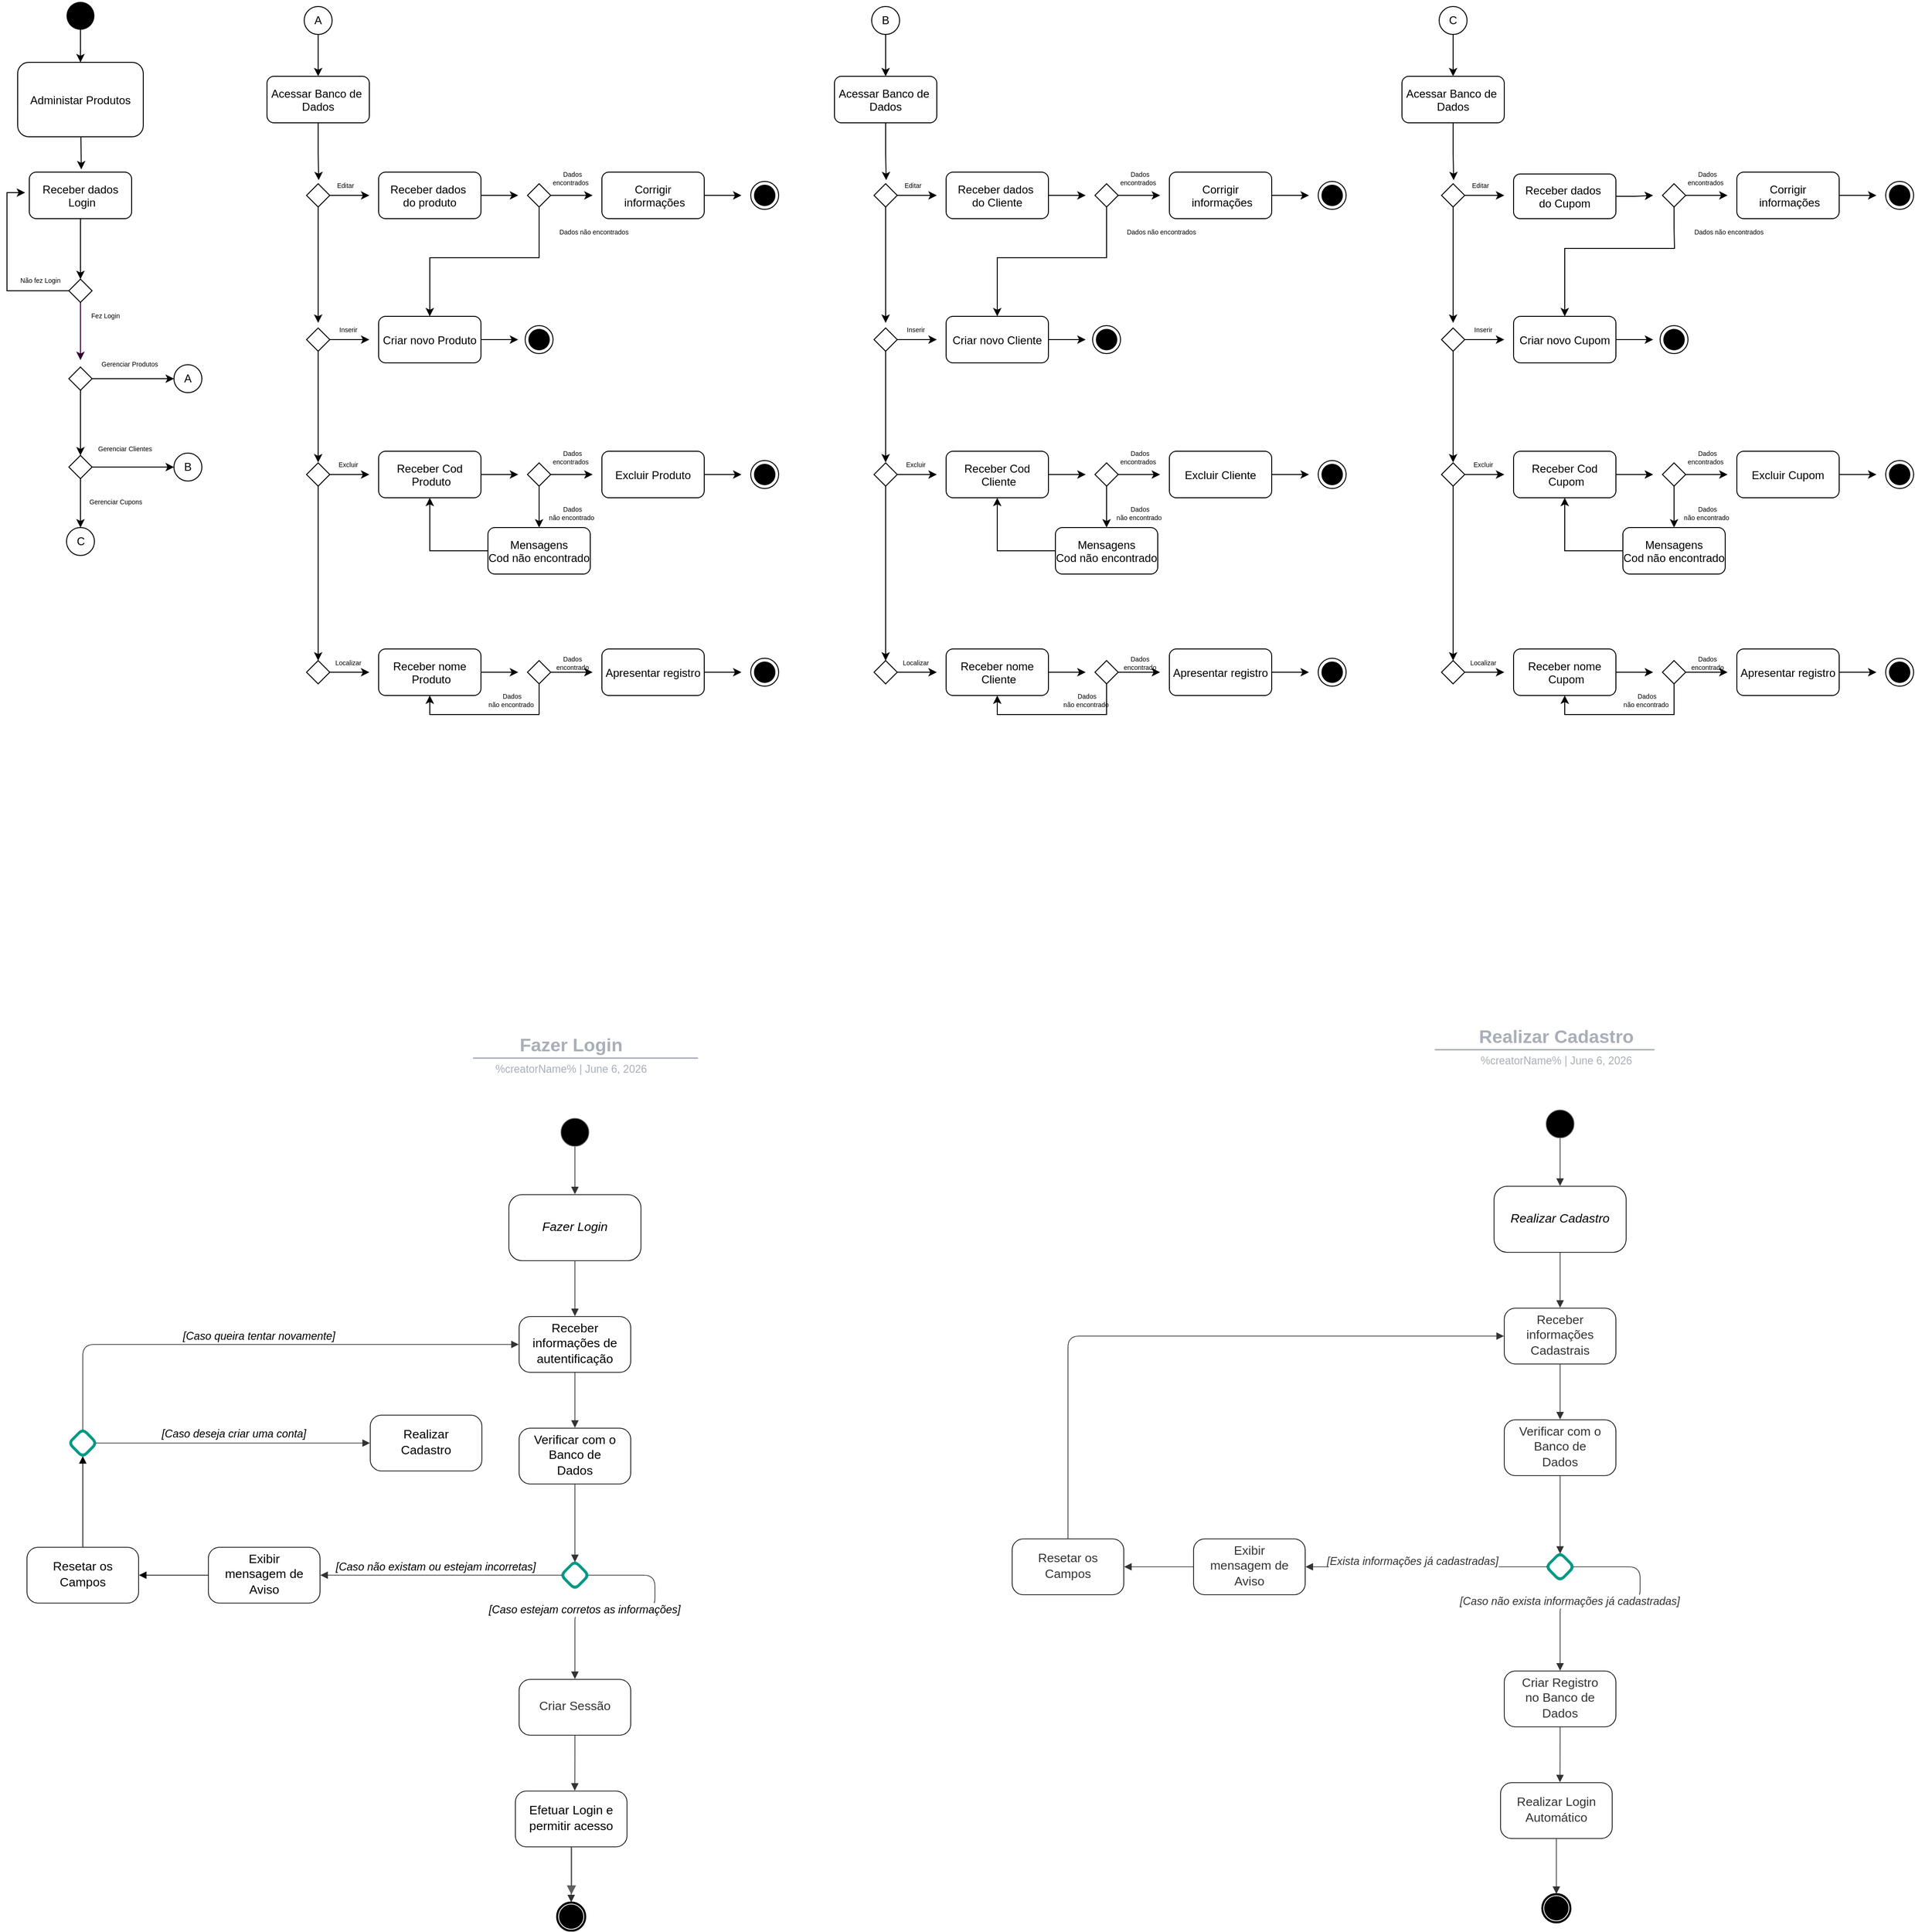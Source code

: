 <mxfile version="22.1.5" type="github">
  <diagram name="Page-1" id="e7e014a7-5840-1c2e-5031-d8a46d1fe8dd">
    <mxGraphModel dx="1787" dy="788" grid="1" gridSize="10" guides="1" tooltips="1" connect="1" arrows="1" fold="1" page="1" pageScale="1" pageWidth="1169" pageHeight="827" background="none" math="0" shadow="0">
      <root>
        <mxCell id="0" />
        <mxCell id="1" parent="0" />
        <mxCell id="dVPfpixic-bEuHpZjrr3-71" style="edgeStyle=orthogonalEdgeStyle;rounded=0;orthogonalLoop=1;jettySize=auto;html=1;entryX=0.5;entryY=0;entryDx=0;entryDy=0;" parent="1" source="dVPfpixic-bEuHpZjrr3-72" target="dVPfpixic-bEuHpZjrr3-75" edge="1">
          <mxGeometry relative="1" as="geometry" />
        </mxCell>
        <mxCell id="dVPfpixic-bEuHpZjrr3-72" value="Receber dados&#xa; Login" style="rounded=1;" parent="1" vertex="1">
          <mxGeometry x="144.5" y="478" width="110" height="50" as="geometry" />
        </mxCell>
        <mxCell id="dVPfpixic-bEuHpZjrr3-73" style="edgeStyle=orthogonalEdgeStyle;rounded=0;orthogonalLoop=1;jettySize=auto;html=1;exitX=0;exitY=0.5;exitDx=0;exitDy=0;fillColor=#f8cecc;strokeColor=#000000;" parent="1" source="dVPfpixic-bEuHpZjrr3-75" edge="1">
          <mxGeometry relative="1" as="geometry">
            <mxPoint x="140" y="500" as="targetPoint" />
            <Array as="points">
              <mxPoint x="120.5" y="606" />
              <mxPoint x="120.5" y="500" />
            </Array>
          </mxGeometry>
        </mxCell>
        <mxCell id="dVPfpixic-bEuHpZjrr3-74" style="edgeStyle=orthogonalEdgeStyle;rounded=0;orthogonalLoop=1;jettySize=auto;html=1;strokeColor=#330033;" parent="1" source="dVPfpixic-bEuHpZjrr3-75" edge="1">
          <mxGeometry relative="1" as="geometry">
            <mxPoint x="199.5" y="680" as="targetPoint" />
          </mxGeometry>
        </mxCell>
        <mxCell id="dVPfpixic-bEuHpZjrr3-75" value="" style="rhombus;whiteSpace=wrap;html=1;" parent="1" vertex="1">
          <mxGeometry x="187" y="593" width="25" height="25" as="geometry" />
        </mxCell>
        <mxCell id="dVPfpixic-bEuHpZjrr3-76" style="edgeStyle=orthogonalEdgeStyle;rounded=0;orthogonalLoop=1;jettySize=auto;html=1;entryX=0.508;entryY=-0.06;entryDx=0;entryDy=0;entryPerimeter=0;" parent="1" target="dVPfpixic-bEuHpZjrr3-72" edge="1">
          <mxGeometry relative="1" as="geometry">
            <mxPoint x="200" y="440" as="sourcePoint" />
          </mxGeometry>
        </mxCell>
        <mxCell id="dVPfpixic-bEuHpZjrr3-77" value="Fez Login&amp;nbsp;" style="text;html=1;strokeColor=none;fillColor=none;align=center;verticalAlign=middle;whiteSpace=wrap;rounded=0;fontSize=7;" parent="1" vertex="1">
          <mxGeometry x="190" y="618" width="74.5" height="30" as="geometry" />
        </mxCell>
        <mxCell id="dVPfpixic-bEuHpZjrr3-91" style="edgeStyle=orthogonalEdgeStyle;rounded=0;orthogonalLoop=1;jettySize=auto;html=1;entryX=0.5;entryY=0;entryDx=0;entryDy=0;" parent="1" source="dVPfpixic-bEuHpZjrr3-83" target="dVPfpixic-bEuHpZjrr3-90" edge="1">
          <mxGeometry relative="1" as="geometry" />
        </mxCell>
        <mxCell id="dVPfpixic-bEuHpZjrr3-83" value="" style="shape=waypoint;sketch=0;size=6;pointerEvents=1;points=[];fillColor=none;resizable=0;rotatable=0;perimeter=centerPerimeter;snapToPoint=1;strokeWidth=13;" parent="1" vertex="1">
          <mxGeometry x="189.5" y="300" width="20" height="20" as="geometry" />
        </mxCell>
        <mxCell id="dVPfpixic-bEuHpZjrr3-84" value="Não fez Login&amp;nbsp;" style="text;html=1;strokeColor=none;fillColor=none;align=center;verticalAlign=middle;whiteSpace=wrap;rounded=0;fontSize=7;" parent="1" vertex="1">
          <mxGeometry x="120" y="580" width="74.5" height="30" as="geometry" />
        </mxCell>
        <mxCell id="dVPfpixic-bEuHpZjrr3-86" value="B" style="ellipse;whiteSpace=wrap;html=1;" parent="1" vertex="1">
          <mxGeometry x="300" y="780" width="30" height="30" as="geometry" />
        </mxCell>
        <mxCell id="dVPfpixic-bEuHpZjrr3-89" style="edgeStyle=orthogonalEdgeStyle;rounded=0;orthogonalLoop=1;jettySize=auto;html=1;entryX=0.5;entryY=0;entryDx=0;entryDy=0;" parent="1" source="dVPfpixic-bEuHpZjrr3-87" target="dVPfpixic-bEuHpZjrr3-88" edge="1">
          <mxGeometry relative="1" as="geometry" />
        </mxCell>
        <mxCell id="dVPfpixic-bEuHpZjrr3-87" value="A" style="ellipse;whiteSpace=wrap;html=1;" parent="1" vertex="1">
          <mxGeometry x="440" y="300" width="30" height="30" as="geometry" />
        </mxCell>
        <mxCell id="dVPfpixic-bEuHpZjrr3-88" value="Acessar Banco de &#xa;Dados" style="rounded=1;" parent="1" vertex="1">
          <mxGeometry x="400" y="375" width="110" height="50" as="geometry" />
        </mxCell>
        <mxCell id="dVPfpixic-bEuHpZjrr3-90" value="Administar Produtos" style="rounded=1;" parent="1" vertex="1">
          <mxGeometry x="132" y="360" width="135" height="80" as="geometry" />
        </mxCell>
        <mxCell id="dVPfpixic-bEuHpZjrr3-100" style="edgeStyle=orthogonalEdgeStyle;rounded=0;orthogonalLoop=1;jettySize=auto;html=1;" parent="1" source="dVPfpixic-bEuHpZjrr3-92" edge="1">
          <mxGeometry relative="1" as="geometry">
            <mxPoint x="510" y="503" as="targetPoint" />
          </mxGeometry>
        </mxCell>
        <mxCell id="lAb_s6RTUfXxC0ucx-UY-13" style="edgeStyle=orthogonalEdgeStyle;rounded=0;orthogonalLoop=1;jettySize=auto;html=1;" parent="1" source="dVPfpixic-bEuHpZjrr3-92" edge="1">
          <mxGeometry relative="1" as="geometry">
            <mxPoint x="455" y="640" as="targetPoint" />
          </mxGeometry>
        </mxCell>
        <mxCell id="dVPfpixic-bEuHpZjrr3-92" value="" style="rhombus;whiteSpace=wrap;html=1;" parent="1" vertex="1">
          <mxGeometry x="442.5" y="490.5" width="25" height="25" as="geometry" />
        </mxCell>
        <mxCell id="dVPfpixic-bEuHpZjrr3-96" style="edgeStyle=orthogonalEdgeStyle;rounded=0;orthogonalLoop=1;jettySize=auto;html=1;entryX=0.523;entryY=-0.154;entryDx=0;entryDy=0;entryPerimeter=0;" parent="1" source="dVPfpixic-bEuHpZjrr3-88" target="dVPfpixic-bEuHpZjrr3-92" edge="1">
          <mxGeometry relative="1" as="geometry" />
        </mxCell>
        <mxCell id="dVPfpixic-bEuHpZjrr3-102" style="edgeStyle=orthogonalEdgeStyle;rounded=0;orthogonalLoop=1;jettySize=auto;html=1;" parent="1" source="dVPfpixic-bEuHpZjrr3-101" edge="1">
          <mxGeometry relative="1" as="geometry">
            <mxPoint x="670" y="503" as="targetPoint" />
          </mxGeometry>
        </mxCell>
        <mxCell id="dVPfpixic-bEuHpZjrr3-101" value="Receber dados &#xa;do produto" style="rounded=1;" parent="1" vertex="1">
          <mxGeometry x="520" y="478" width="110" height="50" as="geometry" />
        </mxCell>
        <mxCell id="dVPfpixic-bEuHpZjrr3-104" style="edgeStyle=orthogonalEdgeStyle;rounded=0;orthogonalLoop=1;jettySize=auto;html=1;" parent="1" source="dVPfpixic-bEuHpZjrr3-103" edge="1">
          <mxGeometry relative="1" as="geometry">
            <mxPoint x="750" y="503" as="targetPoint" />
          </mxGeometry>
        </mxCell>
        <mxCell id="v5d_lH8MsXEG6gFUOa3O-3" style="edgeStyle=orthogonalEdgeStyle;rounded=0;orthogonalLoop=1;jettySize=auto;html=1;entryX=0.5;entryY=0;entryDx=0;entryDy=0;" parent="1" source="dVPfpixic-bEuHpZjrr3-103" target="lAb_s6RTUfXxC0ucx-UY-4" edge="1">
          <mxGeometry relative="1" as="geometry">
            <mxPoint x="693" y="590" as="targetPoint" />
            <Array as="points">
              <mxPoint x="692" y="570" />
              <mxPoint x="575" y="570" />
            </Array>
          </mxGeometry>
        </mxCell>
        <mxCell id="dVPfpixic-bEuHpZjrr3-103" value="" style="rhombus;whiteSpace=wrap;html=1;" parent="1" vertex="1">
          <mxGeometry x="680" y="490.5" width="25" height="25" as="geometry" />
        </mxCell>
        <mxCell id="dVPfpixic-bEuHpZjrr3-106" style="edgeStyle=orthogonalEdgeStyle;rounded=0;orthogonalLoop=1;jettySize=auto;html=1;" parent="1" source="dVPfpixic-bEuHpZjrr3-105" edge="1">
          <mxGeometry relative="1" as="geometry">
            <mxPoint x="910" y="503" as="targetPoint" />
          </mxGeometry>
        </mxCell>
        <mxCell id="dVPfpixic-bEuHpZjrr3-105" value="Corrigir&#xa; informações" style="rounded=1;" parent="1" vertex="1">
          <mxGeometry x="760" y="478" width="110" height="50" as="geometry" />
        </mxCell>
        <mxCell id="dVPfpixic-bEuHpZjrr3-109" value="" style="ellipse;html=1;shape=endState;fillColor=#000000;strokeColor=#000000;" parent="1" vertex="1">
          <mxGeometry x="920" y="488" width="30" height="30" as="geometry" />
        </mxCell>
        <mxCell id="dVPfpixic-bEuHpZjrr3-112" value="Dados não encontrados&amp;nbsp;" style="text;html=1;strokeColor=none;fillColor=none;align=center;verticalAlign=middle;whiteSpace=wrap;rounded=0;fontSize=7;" parent="1" vertex="1">
          <mxGeometry x="705" y="528" width="95" height="30" as="geometry" />
        </mxCell>
        <mxCell id="dVPfpixic-bEuHpZjrr3-113" value="&amp;nbsp;Dados encontrados&amp;nbsp;" style="text;html=1;strokeColor=none;fillColor=none;align=center;verticalAlign=middle;whiteSpace=wrap;rounded=0;fontSize=7;" parent="1" vertex="1">
          <mxGeometry x="695" y="470" width="65" height="30" as="geometry" />
        </mxCell>
        <mxCell id="dVPfpixic-bEuHpZjrr3-121" style="edgeStyle=orthogonalEdgeStyle;rounded=0;orthogonalLoop=1;jettySize=auto;html=1;entryX=0;entryY=0.5;entryDx=0;entryDy=0;" parent="1" source="dVPfpixic-bEuHpZjrr3-114" target="dVPfpixic-bEuHpZjrr3-117" edge="1">
          <mxGeometry relative="1" as="geometry" />
        </mxCell>
        <mxCell id="dVPfpixic-bEuHpZjrr3-127" value="" style="edgeStyle=orthogonalEdgeStyle;rounded=0;orthogonalLoop=1;jettySize=auto;html=1;" parent="1" source="dVPfpixic-bEuHpZjrr3-114" target="dVPfpixic-bEuHpZjrr3-126" edge="1">
          <mxGeometry relative="1" as="geometry" />
        </mxCell>
        <mxCell id="dVPfpixic-bEuHpZjrr3-114" value="" style="rhombus;whiteSpace=wrap;html=1;" parent="1" vertex="1">
          <mxGeometry x="187" y="687.5" width="25" height="25" as="geometry" />
        </mxCell>
        <mxCell id="dVPfpixic-bEuHpZjrr3-117" value="A" style="ellipse;whiteSpace=wrap;html=1;" parent="1" vertex="1">
          <mxGeometry x="300" y="685" width="30" height="30" as="geometry" />
        </mxCell>
        <mxCell id="dVPfpixic-bEuHpZjrr3-118" value="C" style="ellipse;whiteSpace=wrap;html=1;" parent="1" vertex="1">
          <mxGeometry x="184.5" y="860" width="30" height="30" as="geometry" />
        </mxCell>
        <mxCell id="dVPfpixic-bEuHpZjrr3-123" value="Gerenciar Produtos" style="text;html=1;strokeColor=none;fillColor=none;align=center;verticalAlign=middle;whiteSpace=wrap;rounded=0;fontSize=7;" parent="1" vertex="1">
          <mxGeometry x="214.5" y="670" width="74.5" height="30" as="geometry" />
        </mxCell>
        <mxCell id="dVPfpixic-bEuHpZjrr3-124" value="Gerenciar Clientes" style="text;html=1;strokeColor=none;fillColor=none;align=center;verticalAlign=middle;whiteSpace=wrap;rounded=0;fontSize=7;" parent="1" vertex="1">
          <mxGeometry x="209.5" y="760.5" width="74.5" height="30" as="geometry" />
        </mxCell>
        <mxCell id="dVPfpixic-bEuHpZjrr3-125" value="Gerenciar Cupons" style="text;html=1;strokeColor=none;fillColor=none;align=center;verticalAlign=middle;whiteSpace=wrap;rounded=0;fontSize=7;" parent="1" vertex="1">
          <mxGeometry x="200" y="818" width="74.5" height="30" as="geometry" />
        </mxCell>
        <mxCell id="dVPfpixic-bEuHpZjrr3-128" style="edgeStyle=orthogonalEdgeStyle;rounded=0;orthogonalLoop=1;jettySize=auto;html=1;entryX=0;entryY=0.5;entryDx=0;entryDy=0;" parent="1" source="dVPfpixic-bEuHpZjrr3-126" target="dVPfpixic-bEuHpZjrr3-86" edge="1">
          <mxGeometry relative="1" as="geometry" />
        </mxCell>
        <mxCell id="dVPfpixic-bEuHpZjrr3-129" style="edgeStyle=orthogonalEdgeStyle;rounded=0;orthogonalLoop=1;jettySize=auto;html=1;entryX=0.5;entryY=0;entryDx=0;entryDy=0;" parent="1" source="dVPfpixic-bEuHpZjrr3-126" target="dVPfpixic-bEuHpZjrr3-118" edge="1">
          <mxGeometry relative="1" as="geometry" />
        </mxCell>
        <mxCell id="dVPfpixic-bEuHpZjrr3-126" value="" style="rhombus;whiteSpace=wrap;html=1;" parent="1" vertex="1">
          <mxGeometry x="187" y="782.5" width="25" height="25" as="geometry" />
        </mxCell>
        <mxCell id="lAb_s6RTUfXxC0ucx-UY-1" style="edgeStyle=orthogonalEdgeStyle;rounded=0;orthogonalLoop=1;jettySize=auto;html=1;" parent="1" source="lAb_s6RTUfXxC0ucx-UY-2" edge="1">
          <mxGeometry relative="1" as="geometry">
            <mxPoint x="510" y="658" as="targetPoint" />
          </mxGeometry>
        </mxCell>
        <mxCell id="lAb_s6RTUfXxC0ucx-UY-30" style="edgeStyle=orthogonalEdgeStyle;rounded=0;orthogonalLoop=1;jettySize=auto;html=1;" parent="1" source="lAb_s6RTUfXxC0ucx-UY-2" edge="1">
          <mxGeometry relative="1" as="geometry">
            <mxPoint x="455" y="790" as="targetPoint" />
          </mxGeometry>
        </mxCell>
        <mxCell id="lAb_s6RTUfXxC0ucx-UY-2" value="" style="rhombus;whiteSpace=wrap;html=1;" parent="1" vertex="1">
          <mxGeometry x="442.5" y="645.5" width="25" height="25" as="geometry" />
        </mxCell>
        <mxCell id="lAb_s6RTUfXxC0ucx-UY-3" style="edgeStyle=orthogonalEdgeStyle;rounded=0;orthogonalLoop=1;jettySize=auto;html=1;" parent="1" source="lAb_s6RTUfXxC0ucx-UY-4" edge="1">
          <mxGeometry relative="1" as="geometry">
            <mxPoint x="670" y="658" as="targetPoint" />
          </mxGeometry>
        </mxCell>
        <mxCell id="lAb_s6RTUfXxC0ucx-UY-4" value="Criar novo Produto" style="rounded=1;" parent="1" vertex="1">
          <mxGeometry x="520" y="633" width="110" height="50" as="geometry" />
        </mxCell>
        <mxCell id="lAb_s6RTUfXxC0ucx-UY-11" value="" style="ellipse;html=1;shape=endState;fillColor=#000000;strokeColor=#000000;" parent="1" vertex="1">
          <mxGeometry x="677.5" y="643" width="30" height="30" as="geometry" />
        </mxCell>
        <mxCell id="lAb_s6RTUfXxC0ucx-UY-14" value="Editar" style="text;html=1;strokeColor=none;fillColor=none;align=center;verticalAlign=middle;whiteSpace=wrap;rounded=0;fontSize=7;" parent="1" vertex="1">
          <mxGeometry x="452" y="478" width="65" height="30" as="geometry" />
        </mxCell>
        <mxCell id="lAb_s6RTUfXxC0ucx-UY-15" value="Inserir" style="text;html=1;strokeColor=none;fillColor=none;align=center;verticalAlign=middle;whiteSpace=wrap;rounded=0;fontSize=7;" parent="1" vertex="1">
          <mxGeometry x="455" y="633" width="65" height="30" as="geometry" />
        </mxCell>
        <mxCell id="lAb_s6RTUfXxC0ucx-UY-18" style="edgeStyle=orthogonalEdgeStyle;rounded=0;orthogonalLoop=1;jettySize=auto;html=1;" parent="1" source="lAb_s6RTUfXxC0ucx-UY-19" edge="1">
          <mxGeometry relative="1" as="geometry">
            <mxPoint x="510" y="803" as="targetPoint" />
          </mxGeometry>
        </mxCell>
        <mxCell id="lAb_s6RTUfXxC0ucx-UY-52" style="edgeStyle=orthogonalEdgeStyle;rounded=0;orthogonalLoop=1;jettySize=auto;html=1;entryX=0.5;entryY=0;entryDx=0;entryDy=0;" parent="1" source="lAb_s6RTUfXxC0ucx-UY-19" target="lAb_s6RTUfXxC0ucx-UY-38" edge="1">
          <mxGeometry relative="1" as="geometry" />
        </mxCell>
        <mxCell id="lAb_s6RTUfXxC0ucx-UY-19" value="" style="rhombus;whiteSpace=wrap;html=1;" parent="1" vertex="1">
          <mxGeometry x="442.5" y="790.5" width="25" height="25" as="geometry" />
        </mxCell>
        <mxCell id="lAb_s6RTUfXxC0ucx-UY-20" style="edgeStyle=orthogonalEdgeStyle;rounded=0;orthogonalLoop=1;jettySize=auto;html=1;" parent="1" source="lAb_s6RTUfXxC0ucx-UY-21" edge="1">
          <mxGeometry relative="1" as="geometry">
            <mxPoint x="670" y="803" as="targetPoint" />
          </mxGeometry>
        </mxCell>
        <mxCell id="lAb_s6RTUfXxC0ucx-UY-21" value="Receber Cod&#xa; Produto" style="rounded=1;" parent="1" vertex="1">
          <mxGeometry x="520" y="778" width="110" height="50" as="geometry" />
        </mxCell>
        <mxCell id="lAb_s6RTUfXxC0ucx-UY-22" style="edgeStyle=orthogonalEdgeStyle;rounded=0;orthogonalLoop=1;jettySize=auto;html=1;" parent="1" source="lAb_s6RTUfXxC0ucx-UY-23" edge="1">
          <mxGeometry relative="1" as="geometry">
            <mxPoint x="750" y="803" as="targetPoint" />
          </mxGeometry>
        </mxCell>
        <mxCell id="lAb_s6RTUfXxC0ucx-UY-31" style="edgeStyle=orthogonalEdgeStyle;rounded=0;orthogonalLoop=1;jettySize=auto;html=1;entryX=0.5;entryY=0;entryDx=0;entryDy=0;" parent="1" source="lAb_s6RTUfXxC0ucx-UY-23" target="lAb_s6RTUfXxC0ucx-UY-33" edge="1">
          <mxGeometry relative="1" as="geometry">
            <mxPoint x="692.5" y="860" as="targetPoint" />
          </mxGeometry>
        </mxCell>
        <mxCell id="lAb_s6RTUfXxC0ucx-UY-23" value="" style="rhombus;whiteSpace=wrap;html=1;" parent="1" vertex="1">
          <mxGeometry x="680" y="790.5" width="25" height="25" as="geometry" />
        </mxCell>
        <mxCell id="lAb_s6RTUfXxC0ucx-UY-24" style="edgeStyle=orthogonalEdgeStyle;rounded=0;orthogonalLoop=1;jettySize=auto;html=1;" parent="1" source="lAb_s6RTUfXxC0ucx-UY-25" edge="1">
          <mxGeometry relative="1" as="geometry">
            <mxPoint x="910" y="803" as="targetPoint" />
          </mxGeometry>
        </mxCell>
        <mxCell id="lAb_s6RTUfXxC0ucx-UY-25" value="Excluir Produto" style="rounded=1;" parent="1" vertex="1">
          <mxGeometry x="760" y="778" width="110" height="50" as="geometry" />
        </mxCell>
        <mxCell id="lAb_s6RTUfXxC0ucx-UY-26" value="" style="ellipse;html=1;shape=endState;fillColor=#000000;strokeColor=#000000;" parent="1" vertex="1">
          <mxGeometry x="920" y="788" width="30" height="30" as="geometry" />
        </mxCell>
        <mxCell id="lAb_s6RTUfXxC0ucx-UY-27" value="&amp;nbsp;Dados encontrados&amp;nbsp;" style="text;html=1;strokeColor=none;fillColor=none;align=center;verticalAlign=middle;whiteSpace=wrap;rounded=0;fontSize=7;" parent="1" vertex="1">
          <mxGeometry x="695" y="770" width="65" height="30" as="geometry" />
        </mxCell>
        <mxCell id="lAb_s6RTUfXxC0ucx-UY-28" value="Excluir" style="text;html=1;strokeColor=none;fillColor=none;align=center;verticalAlign=middle;whiteSpace=wrap;rounded=0;fontSize=7;" parent="1" vertex="1">
          <mxGeometry x="455" y="777.5" width="65" height="30" as="geometry" />
        </mxCell>
        <mxCell id="v5d_lH8MsXEG6gFUOa3O-1" style="edgeStyle=orthogonalEdgeStyle;rounded=0;orthogonalLoop=1;jettySize=auto;html=1;entryX=0.5;entryY=1;entryDx=0;entryDy=0;" parent="1" source="lAb_s6RTUfXxC0ucx-UY-33" target="lAb_s6RTUfXxC0ucx-UY-21" edge="1">
          <mxGeometry relative="1" as="geometry">
            <mxPoint x="692.5" y="950" as="targetPoint" />
          </mxGeometry>
        </mxCell>
        <mxCell id="lAb_s6RTUfXxC0ucx-UY-33" value="Mensagens&#xa;Cod não encontrado" style="rounded=1;" parent="1" vertex="1">
          <mxGeometry x="637.5" y="860" width="110" height="50" as="geometry" />
        </mxCell>
        <mxCell id="lAb_s6RTUfXxC0ucx-UY-36" value="&amp;nbsp;Dados&lt;br&gt;não encontrado" style="text;html=1;strokeColor=none;fillColor=none;align=center;verticalAlign=middle;whiteSpace=wrap;rounded=0;fontSize=7;" parent="1" vertex="1">
          <mxGeometry x="695" y="830" width="65" height="30" as="geometry" />
        </mxCell>
        <mxCell id="lAb_s6RTUfXxC0ucx-UY-37" style="edgeStyle=orthogonalEdgeStyle;rounded=0;orthogonalLoop=1;jettySize=auto;html=1;" parent="1" source="lAb_s6RTUfXxC0ucx-UY-38" edge="1">
          <mxGeometry relative="1" as="geometry">
            <mxPoint x="510" y="1015.5" as="targetPoint" />
          </mxGeometry>
        </mxCell>
        <mxCell id="lAb_s6RTUfXxC0ucx-UY-38" value="" style="rhombus;whiteSpace=wrap;html=1;" parent="1" vertex="1">
          <mxGeometry x="442.5" y="1003" width="25" height="25" as="geometry" />
        </mxCell>
        <mxCell id="lAb_s6RTUfXxC0ucx-UY-39" style="edgeStyle=orthogonalEdgeStyle;rounded=0;orthogonalLoop=1;jettySize=auto;html=1;" parent="1" source="lAb_s6RTUfXxC0ucx-UY-40" edge="1">
          <mxGeometry relative="1" as="geometry">
            <mxPoint x="670" y="1015.5" as="targetPoint" />
          </mxGeometry>
        </mxCell>
        <mxCell id="lAb_s6RTUfXxC0ucx-UY-40" value="Receber nome&#xa; Produto" style="rounded=1;" parent="1" vertex="1">
          <mxGeometry x="520" y="990.5" width="110" height="50" as="geometry" />
        </mxCell>
        <mxCell id="lAb_s6RTUfXxC0ucx-UY-41" style="edgeStyle=orthogonalEdgeStyle;rounded=0;orthogonalLoop=1;jettySize=auto;html=1;" parent="1" source="lAb_s6RTUfXxC0ucx-UY-43" edge="1">
          <mxGeometry relative="1" as="geometry">
            <mxPoint x="750" y="1015.5" as="targetPoint" />
          </mxGeometry>
        </mxCell>
        <mxCell id="lAb_s6RTUfXxC0ucx-UY-42" style="edgeStyle=orthogonalEdgeStyle;rounded=0;orthogonalLoop=1;jettySize=auto;html=1;entryX=0.5;entryY=1;entryDx=0;entryDy=0;" parent="1" source="lAb_s6RTUfXxC0ucx-UY-43" target="lAb_s6RTUfXxC0ucx-UY-40" edge="1">
          <mxGeometry relative="1" as="geometry">
            <mxPoint x="692.5" y="1072.5" as="targetPoint" />
            <Array as="points">
              <mxPoint x="693" y="1061" />
              <mxPoint x="575" y="1061" />
            </Array>
          </mxGeometry>
        </mxCell>
        <mxCell id="lAb_s6RTUfXxC0ucx-UY-43" value="" style="rhombus;whiteSpace=wrap;html=1;" parent="1" vertex="1">
          <mxGeometry x="680" y="1003" width="25" height="25" as="geometry" />
        </mxCell>
        <mxCell id="lAb_s6RTUfXxC0ucx-UY-44" style="edgeStyle=orthogonalEdgeStyle;rounded=0;orthogonalLoop=1;jettySize=auto;html=1;" parent="1" source="lAb_s6RTUfXxC0ucx-UY-45" edge="1">
          <mxGeometry relative="1" as="geometry">
            <mxPoint x="910" y="1015.5" as="targetPoint" />
          </mxGeometry>
        </mxCell>
        <mxCell id="lAb_s6RTUfXxC0ucx-UY-45" value="Apresentar registro" style="rounded=1;" parent="1" vertex="1">
          <mxGeometry x="760" y="990.5" width="110" height="50" as="geometry" />
        </mxCell>
        <mxCell id="lAb_s6RTUfXxC0ucx-UY-46" value="" style="ellipse;html=1;shape=endState;fillColor=#000000;strokeColor=#000000;" parent="1" vertex="1">
          <mxGeometry x="920" y="1000.5" width="30" height="30" as="geometry" />
        </mxCell>
        <mxCell id="lAb_s6RTUfXxC0ucx-UY-47" value="Localizar" style="text;html=1;strokeColor=none;fillColor=none;align=center;verticalAlign=middle;whiteSpace=wrap;rounded=0;fontSize=7;" parent="1" vertex="1">
          <mxGeometry x="455" y="990.5" width="65" height="30" as="geometry" />
        </mxCell>
        <mxCell id="lAb_s6RTUfXxC0ucx-UY-51" value="&amp;nbsp;Dados&lt;br&gt;&amp;nbsp;encontrado" style="text;html=1;strokeColor=none;fillColor=none;align=center;verticalAlign=middle;whiteSpace=wrap;rounded=0;fontSize=7;" parent="1" vertex="1">
          <mxGeometry x="695" y="990.5" width="65" height="30" as="geometry" />
        </mxCell>
        <mxCell id="lAb_s6RTUfXxC0ucx-UY-53" style="edgeStyle=orthogonalEdgeStyle;rounded=0;orthogonalLoop=1;jettySize=auto;html=1;entryX=0.5;entryY=0;entryDx=0;entryDy=0;" parent="1" source="lAb_s6RTUfXxC0ucx-UY-54" target="lAb_s6RTUfXxC0ucx-UY-55" edge="1">
          <mxGeometry relative="1" as="geometry" />
        </mxCell>
        <mxCell id="lAb_s6RTUfXxC0ucx-UY-54" value="B" style="ellipse;whiteSpace=wrap;html=1;" parent="1" vertex="1">
          <mxGeometry x="1050" y="300" width="30" height="30" as="geometry" />
        </mxCell>
        <mxCell id="lAb_s6RTUfXxC0ucx-UY-55" value="Acessar Banco de &#xa;Dados" style="rounded=1;" parent="1" vertex="1">
          <mxGeometry x="1010" y="375" width="110" height="50" as="geometry" />
        </mxCell>
        <mxCell id="lAb_s6RTUfXxC0ucx-UY-56" style="edgeStyle=orthogonalEdgeStyle;rounded=0;orthogonalLoop=1;jettySize=auto;html=1;" parent="1" source="lAb_s6RTUfXxC0ucx-UY-58" edge="1">
          <mxGeometry relative="1" as="geometry">
            <mxPoint x="1120" y="503" as="targetPoint" />
          </mxGeometry>
        </mxCell>
        <mxCell id="lAb_s6RTUfXxC0ucx-UY-57" style="edgeStyle=orthogonalEdgeStyle;rounded=0;orthogonalLoop=1;jettySize=auto;html=1;" parent="1" source="lAb_s6RTUfXxC0ucx-UY-58" edge="1">
          <mxGeometry relative="1" as="geometry">
            <mxPoint x="1065" y="640" as="targetPoint" />
          </mxGeometry>
        </mxCell>
        <mxCell id="lAb_s6RTUfXxC0ucx-UY-58" value="" style="rhombus;whiteSpace=wrap;html=1;" parent="1" vertex="1">
          <mxGeometry x="1052.5" y="490.5" width="25" height="25" as="geometry" />
        </mxCell>
        <mxCell id="lAb_s6RTUfXxC0ucx-UY-59" style="edgeStyle=orthogonalEdgeStyle;rounded=0;orthogonalLoop=1;jettySize=auto;html=1;entryX=0.523;entryY=-0.154;entryDx=0;entryDy=0;entryPerimeter=0;" parent="1" source="lAb_s6RTUfXxC0ucx-UY-55" target="lAb_s6RTUfXxC0ucx-UY-58" edge="1">
          <mxGeometry relative="1" as="geometry" />
        </mxCell>
        <mxCell id="lAb_s6RTUfXxC0ucx-UY-60" style="edgeStyle=orthogonalEdgeStyle;rounded=0;orthogonalLoop=1;jettySize=auto;html=1;" parent="1" source="lAb_s6RTUfXxC0ucx-UY-61" edge="1">
          <mxGeometry relative="1" as="geometry">
            <mxPoint x="1280" y="503" as="targetPoint" />
          </mxGeometry>
        </mxCell>
        <mxCell id="lAb_s6RTUfXxC0ucx-UY-61" value="Receber dados &#xa;do Cliente" style="rounded=1;" parent="1" vertex="1">
          <mxGeometry x="1130" y="478" width="110" height="50" as="geometry" />
        </mxCell>
        <mxCell id="lAb_s6RTUfXxC0ucx-UY-62" style="edgeStyle=orthogonalEdgeStyle;rounded=0;orthogonalLoop=1;jettySize=auto;html=1;" parent="1" source="lAb_s6RTUfXxC0ucx-UY-64" edge="1">
          <mxGeometry relative="1" as="geometry">
            <mxPoint x="1360" y="503" as="targetPoint" />
          </mxGeometry>
        </mxCell>
        <mxCell id="v5d_lH8MsXEG6gFUOa3O-4" style="edgeStyle=orthogonalEdgeStyle;rounded=0;orthogonalLoop=1;jettySize=auto;html=1;entryX=0.5;entryY=0;entryDx=0;entryDy=0;" parent="1" source="lAb_s6RTUfXxC0ucx-UY-64" target="lAb_s6RTUfXxC0ucx-UY-75" edge="1">
          <mxGeometry relative="1" as="geometry">
            <mxPoint x="1302.5" y="600" as="targetPoint" />
            <Array as="points">
              <mxPoint x="1303" y="570" />
              <mxPoint x="1185" y="570" />
            </Array>
          </mxGeometry>
        </mxCell>
        <mxCell id="lAb_s6RTUfXxC0ucx-UY-64" value="" style="rhombus;whiteSpace=wrap;html=1;" parent="1" vertex="1">
          <mxGeometry x="1290" y="490.5" width="25" height="25" as="geometry" />
        </mxCell>
        <mxCell id="lAb_s6RTUfXxC0ucx-UY-65" style="edgeStyle=orthogonalEdgeStyle;rounded=0;orthogonalLoop=1;jettySize=auto;html=1;" parent="1" source="lAb_s6RTUfXxC0ucx-UY-66" edge="1">
          <mxGeometry relative="1" as="geometry">
            <mxPoint x="1520" y="503" as="targetPoint" />
          </mxGeometry>
        </mxCell>
        <mxCell id="lAb_s6RTUfXxC0ucx-UY-66" value="Corrigir&#xa; informações" style="rounded=1;" parent="1" vertex="1">
          <mxGeometry x="1370" y="478" width="110" height="50" as="geometry" />
        </mxCell>
        <mxCell id="lAb_s6RTUfXxC0ucx-UY-68" value="" style="ellipse;html=1;shape=endState;fillColor=#000000;strokeColor=#000000;" parent="1" vertex="1">
          <mxGeometry x="1530" y="488" width="30" height="30" as="geometry" />
        </mxCell>
        <mxCell id="lAb_s6RTUfXxC0ucx-UY-69" value="Dados não encontrados&amp;nbsp;" style="text;html=1;strokeColor=none;fillColor=none;align=center;verticalAlign=middle;whiteSpace=wrap;rounded=0;fontSize=7;" parent="1" vertex="1">
          <mxGeometry x="1315" y="528" width="95" height="30" as="geometry" />
        </mxCell>
        <mxCell id="lAb_s6RTUfXxC0ucx-UY-70" value="&amp;nbsp;Dados encontrados&amp;nbsp;" style="text;html=1;strokeColor=none;fillColor=none;align=center;verticalAlign=middle;whiteSpace=wrap;rounded=0;fontSize=7;" parent="1" vertex="1">
          <mxGeometry x="1305" y="470" width="65" height="30" as="geometry" />
        </mxCell>
        <mxCell id="lAb_s6RTUfXxC0ucx-UY-71" style="edgeStyle=orthogonalEdgeStyle;rounded=0;orthogonalLoop=1;jettySize=auto;html=1;" parent="1" source="lAb_s6RTUfXxC0ucx-UY-73" edge="1">
          <mxGeometry relative="1" as="geometry">
            <mxPoint x="1120" y="658" as="targetPoint" />
          </mxGeometry>
        </mxCell>
        <mxCell id="lAb_s6RTUfXxC0ucx-UY-72" style="edgeStyle=orthogonalEdgeStyle;rounded=0;orthogonalLoop=1;jettySize=auto;html=1;" parent="1" source="lAb_s6RTUfXxC0ucx-UY-73" edge="1">
          <mxGeometry relative="1" as="geometry">
            <mxPoint x="1065" y="790" as="targetPoint" />
          </mxGeometry>
        </mxCell>
        <mxCell id="lAb_s6RTUfXxC0ucx-UY-73" value="" style="rhombus;whiteSpace=wrap;html=1;" parent="1" vertex="1">
          <mxGeometry x="1052.5" y="645.5" width="25" height="25" as="geometry" />
        </mxCell>
        <mxCell id="lAb_s6RTUfXxC0ucx-UY-74" style="edgeStyle=orthogonalEdgeStyle;rounded=0;orthogonalLoop=1;jettySize=auto;html=1;" parent="1" source="lAb_s6RTUfXxC0ucx-UY-75" edge="1">
          <mxGeometry relative="1" as="geometry">
            <mxPoint x="1280" y="658" as="targetPoint" />
          </mxGeometry>
        </mxCell>
        <mxCell id="lAb_s6RTUfXxC0ucx-UY-75" value="Criar novo Cliente" style="rounded=1;" parent="1" vertex="1">
          <mxGeometry x="1130" y="633" width="110" height="50" as="geometry" />
        </mxCell>
        <mxCell id="lAb_s6RTUfXxC0ucx-UY-76" value="" style="ellipse;html=1;shape=endState;fillColor=#000000;strokeColor=#000000;" parent="1" vertex="1">
          <mxGeometry x="1287.5" y="643" width="30" height="30" as="geometry" />
        </mxCell>
        <mxCell id="lAb_s6RTUfXxC0ucx-UY-77" value="Editar" style="text;html=1;strokeColor=none;fillColor=none;align=center;verticalAlign=middle;whiteSpace=wrap;rounded=0;fontSize=7;" parent="1" vertex="1">
          <mxGeometry x="1062" y="478" width="65" height="30" as="geometry" />
        </mxCell>
        <mxCell id="lAb_s6RTUfXxC0ucx-UY-78" value="Inserir" style="text;html=1;strokeColor=none;fillColor=none;align=center;verticalAlign=middle;whiteSpace=wrap;rounded=0;fontSize=7;" parent="1" vertex="1">
          <mxGeometry x="1065" y="633" width="65" height="30" as="geometry" />
        </mxCell>
        <mxCell id="lAb_s6RTUfXxC0ucx-UY-81" style="edgeStyle=orthogonalEdgeStyle;rounded=0;orthogonalLoop=1;jettySize=auto;html=1;" parent="1" source="lAb_s6RTUfXxC0ucx-UY-83" edge="1">
          <mxGeometry relative="1" as="geometry">
            <mxPoint x="1120" y="803" as="targetPoint" />
          </mxGeometry>
        </mxCell>
        <mxCell id="lAb_s6RTUfXxC0ucx-UY-82" style="edgeStyle=orthogonalEdgeStyle;rounded=0;orthogonalLoop=1;jettySize=auto;html=1;entryX=0.5;entryY=0;entryDx=0;entryDy=0;" parent="1" source="lAb_s6RTUfXxC0ucx-UY-83" target="lAb_s6RTUfXxC0ucx-UY-99" edge="1">
          <mxGeometry relative="1" as="geometry" />
        </mxCell>
        <mxCell id="lAb_s6RTUfXxC0ucx-UY-83" value="" style="rhombus;whiteSpace=wrap;html=1;" parent="1" vertex="1">
          <mxGeometry x="1052.5" y="790.5" width="25" height="25" as="geometry" />
        </mxCell>
        <mxCell id="lAb_s6RTUfXxC0ucx-UY-84" style="edgeStyle=orthogonalEdgeStyle;rounded=0;orthogonalLoop=1;jettySize=auto;html=1;" parent="1" source="lAb_s6RTUfXxC0ucx-UY-85" edge="1">
          <mxGeometry relative="1" as="geometry">
            <mxPoint x="1280" y="803" as="targetPoint" />
          </mxGeometry>
        </mxCell>
        <mxCell id="lAb_s6RTUfXxC0ucx-UY-85" value="Receber Cod&#xa; Cliente" style="rounded=1;" parent="1" vertex="1">
          <mxGeometry x="1130" y="778" width="110" height="50" as="geometry" />
        </mxCell>
        <mxCell id="lAb_s6RTUfXxC0ucx-UY-86" style="edgeStyle=orthogonalEdgeStyle;rounded=0;orthogonalLoop=1;jettySize=auto;html=1;" parent="1" source="lAb_s6RTUfXxC0ucx-UY-88" edge="1">
          <mxGeometry relative="1" as="geometry">
            <mxPoint x="1360" y="803" as="targetPoint" />
          </mxGeometry>
        </mxCell>
        <mxCell id="lAb_s6RTUfXxC0ucx-UY-87" style="edgeStyle=orthogonalEdgeStyle;rounded=0;orthogonalLoop=1;jettySize=auto;html=1;entryX=0.5;entryY=0;entryDx=0;entryDy=0;" parent="1" source="lAb_s6RTUfXxC0ucx-UY-88" target="lAb_s6RTUfXxC0ucx-UY-96" edge="1">
          <mxGeometry relative="1" as="geometry">
            <mxPoint x="1302.5" y="860" as="targetPoint" />
          </mxGeometry>
        </mxCell>
        <mxCell id="lAb_s6RTUfXxC0ucx-UY-88" value="" style="rhombus;whiteSpace=wrap;html=1;" parent="1" vertex="1">
          <mxGeometry x="1290" y="790.5" width="25" height="25" as="geometry" />
        </mxCell>
        <mxCell id="lAb_s6RTUfXxC0ucx-UY-89" style="edgeStyle=orthogonalEdgeStyle;rounded=0;orthogonalLoop=1;jettySize=auto;html=1;" parent="1" source="lAb_s6RTUfXxC0ucx-UY-90" edge="1">
          <mxGeometry relative="1" as="geometry">
            <mxPoint x="1520" y="803" as="targetPoint" />
          </mxGeometry>
        </mxCell>
        <mxCell id="lAb_s6RTUfXxC0ucx-UY-90" value="Excluir Cliente" style="rounded=1;" parent="1" vertex="1">
          <mxGeometry x="1370" y="778" width="110" height="50" as="geometry" />
        </mxCell>
        <mxCell id="lAb_s6RTUfXxC0ucx-UY-91" value="" style="ellipse;html=1;shape=endState;fillColor=#000000;strokeColor=#000000;" parent="1" vertex="1">
          <mxGeometry x="1530" y="788" width="30" height="30" as="geometry" />
        </mxCell>
        <mxCell id="lAb_s6RTUfXxC0ucx-UY-92" value="&amp;nbsp;Dados encontrados&amp;nbsp;" style="text;html=1;strokeColor=none;fillColor=none;align=center;verticalAlign=middle;whiteSpace=wrap;rounded=0;fontSize=7;" parent="1" vertex="1">
          <mxGeometry x="1305" y="770" width="65" height="30" as="geometry" />
        </mxCell>
        <mxCell id="lAb_s6RTUfXxC0ucx-UY-93" value="Excluir" style="text;html=1;strokeColor=none;fillColor=none;align=center;verticalAlign=middle;whiteSpace=wrap;rounded=0;fontSize=7;" parent="1" vertex="1">
          <mxGeometry x="1065" y="777.5" width="65" height="30" as="geometry" />
        </mxCell>
        <mxCell id="v5d_lH8MsXEG6gFUOa3O-2" style="edgeStyle=orthogonalEdgeStyle;rounded=0;orthogonalLoop=1;jettySize=auto;html=1;entryX=0.5;entryY=1;entryDx=0;entryDy=0;" parent="1" source="lAb_s6RTUfXxC0ucx-UY-96" target="lAb_s6RTUfXxC0ucx-UY-85" edge="1">
          <mxGeometry relative="1" as="geometry">
            <mxPoint x="1302.5" y="950" as="targetPoint" />
          </mxGeometry>
        </mxCell>
        <mxCell id="lAb_s6RTUfXxC0ucx-UY-96" value="Mensagens&#xa;Cod não encontrado" style="rounded=1;" parent="1" vertex="1">
          <mxGeometry x="1247.5" y="860" width="110" height="50" as="geometry" />
        </mxCell>
        <mxCell id="lAb_s6RTUfXxC0ucx-UY-97" value="&amp;nbsp;Dados&lt;br&gt;não encontrado" style="text;html=1;strokeColor=none;fillColor=none;align=center;verticalAlign=middle;whiteSpace=wrap;rounded=0;fontSize=7;" parent="1" vertex="1">
          <mxGeometry x="1305" y="830" width="65" height="30" as="geometry" />
        </mxCell>
        <mxCell id="lAb_s6RTUfXxC0ucx-UY-98" style="edgeStyle=orthogonalEdgeStyle;rounded=0;orthogonalLoop=1;jettySize=auto;html=1;" parent="1" source="lAb_s6RTUfXxC0ucx-UY-99" edge="1">
          <mxGeometry relative="1" as="geometry">
            <mxPoint x="1120" y="1015.5" as="targetPoint" />
          </mxGeometry>
        </mxCell>
        <mxCell id="lAb_s6RTUfXxC0ucx-UY-99" value="" style="rhombus;whiteSpace=wrap;html=1;" parent="1" vertex="1">
          <mxGeometry x="1052.5" y="1003" width="25" height="25" as="geometry" />
        </mxCell>
        <mxCell id="lAb_s6RTUfXxC0ucx-UY-100" style="edgeStyle=orthogonalEdgeStyle;rounded=0;orthogonalLoop=1;jettySize=auto;html=1;" parent="1" source="lAb_s6RTUfXxC0ucx-UY-101" edge="1">
          <mxGeometry relative="1" as="geometry">
            <mxPoint x="1280" y="1015.5" as="targetPoint" />
          </mxGeometry>
        </mxCell>
        <mxCell id="lAb_s6RTUfXxC0ucx-UY-101" value="Receber nome&#xa; Cliente" style="rounded=1;" parent="1" vertex="1">
          <mxGeometry x="1130" y="990.5" width="110" height="50" as="geometry" />
        </mxCell>
        <mxCell id="lAb_s6RTUfXxC0ucx-UY-102" style="edgeStyle=orthogonalEdgeStyle;rounded=0;orthogonalLoop=1;jettySize=auto;html=1;" parent="1" source="lAb_s6RTUfXxC0ucx-UY-104" edge="1">
          <mxGeometry relative="1" as="geometry">
            <mxPoint x="1360" y="1015.5" as="targetPoint" />
          </mxGeometry>
        </mxCell>
        <mxCell id="lAb_s6RTUfXxC0ucx-UY-103" style="edgeStyle=orthogonalEdgeStyle;rounded=0;orthogonalLoop=1;jettySize=auto;html=1;entryX=0.5;entryY=1;entryDx=0;entryDy=0;" parent="1" source="lAb_s6RTUfXxC0ucx-UY-104" target="lAb_s6RTUfXxC0ucx-UY-101" edge="1">
          <mxGeometry relative="1" as="geometry">
            <mxPoint x="1302.5" y="1072.5" as="targetPoint" />
            <Array as="points">
              <mxPoint x="1303" y="1061" />
              <mxPoint x="1185" y="1061" />
            </Array>
          </mxGeometry>
        </mxCell>
        <mxCell id="lAb_s6RTUfXxC0ucx-UY-104" value="" style="rhombus;whiteSpace=wrap;html=1;" parent="1" vertex="1">
          <mxGeometry x="1290" y="1003" width="25" height="25" as="geometry" />
        </mxCell>
        <mxCell id="lAb_s6RTUfXxC0ucx-UY-105" style="edgeStyle=orthogonalEdgeStyle;rounded=0;orthogonalLoop=1;jettySize=auto;html=1;" parent="1" source="lAb_s6RTUfXxC0ucx-UY-106" edge="1">
          <mxGeometry relative="1" as="geometry">
            <mxPoint x="1520" y="1015.5" as="targetPoint" />
          </mxGeometry>
        </mxCell>
        <mxCell id="lAb_s6RTUfXxC0ucx-UY-106" value="Apresentar registro" style="rounded=1;" parent="1" vertex="1">
          <mxGeometry x="1370" y="990.5" width="110" height="50" as="geometry" />
        </mxCell>
        <mxCell id="lAb_s6RTUfXxC0ucx-UY-107" value="" style="ellipse;html=1;shape=endState;fillColor=#000000;strokeColor=#000000;" parent="1" vertex="1">
          <mxGeometry x="1530" y="1000.5" width="30" height="30" as="geometry" />
        </mxCell>
        <mxCell id="lAb_s6RTUfXxC0ucx-UY-108" value="Localizar" style="text;html=1;strokeColor=none;fillColor=none;align=center;verticalAlign=middle;whiteSpace=wrap;rounded=0;fontSize=7;" parent="1" vertex="1">
          <mxGeometry x="1065" y="990.5" width="65" height="30" as="geometry" />
        </mxCell>
        <mxCell id="lAb_s6RTUfXxC0ucx-UY-109" value="&amp;nbsp;Dados&lt;br&gt;&amp;nbsp;encontrado" style="text;html=1;strokeColor=none;fillColor=none;align=center;verticalAlign=middle;whiteSpace=wrap;rounded=0;fontSize=7;" parent="1" vertex="1">
          <mxGeometry x="1305" y="990.5" width="65" height="30" as="geometry" />
        </mxCell>
        <mxCell id="lAb_s6RTUfXxC0ucx-UY-110" style="edgeStyle=orthogonalEdgeStyle;rounded=0;orthogonalLoop=1;jettySize=auto;html=1;entryX=0.5;entryY=0;entryDx=0;entryDy=0;" parent="1" source="lAb_s6RTUfXxC0ucx-UY-111" target="lAb_s6RTUfXxC0ucx-UY-112" edge="1">
          <mxGeometry relative="1" as="geometry" />
        </mxCell>
        <mxCell id="lAb_s6RTUfXxC0ucx-UY-111" value="C" style="ellipse;whiteSpace=wrap;html=1;" parent="1" vertex="1">
          <mxGeometry x="1660" y="300" width="30" height="30" as="geometry" />
        </mxCell>
        <mxCell id="lAb_s6RTUfXxC0ucx-UY-112" value="Acessar Banco de &#xa;Dados" style="rounded=1;" parent="1" vertex="1">
          <mxGeometry x="1620" y="375" width="110" height="50" as="geometry" />
        </mxCell>
        <mxCell id="lAb_s6RTUfXxC0ucx-UY-113" style="edgeStyle=orthogonalEdgeStyle;rounded=0;orthogonalLoop=1;jettySize=auto;html=1;" parent="1" source="lAb_s6RTUfXxC0ucx-UY-115" edge="1">
          <mxGeometry relative="1" as="geometry">
            <mxPoint x="1730" y="503" as="targetPoint" />
          </mxGeometry>
        </mxCell>
        <mxCell id="lAb_s6RTUfXxC0ucx-UY-114" style="edgeStyle=orthogonalEdgeStyle;rounded=0;orthogonalLoop=1;jettySize=auto;html=1;" parent="1" source="lAb_s6RTUfXxC0ucx-UY-115" edge="1">
          <mxGeometry relative="1" as="geometry">
            <mxPoint x="1675" y="640" as="targetPoint" />
          </mxGeometry>
        </mxCell>
        <mxCell id="lAb_s6RTUfXxC0ucx-UY-115" value="" style="rhombus;whiteSpace=wrap;html=1;" parent="1" vertex="1">
          <mxGeometry x="1662.5" y="490.5" width="25" height="25" as="geometry" />
        </mxCell>
        <mxCell id="lAb_s6RTUfXxC0ucx-UY-116" style="edgeStyle=orthogonalEdgeStyle;rounded=0;orthogonalLoop=1;jettySize=auto;html=1;entryX=0.523;entryY=-0.154;entryDx=0;entryDy=0;entryPerimeter=0;" parent="1" source="lAb_s6RTUfXxC0ucx-UY-112" target="lAb_s6RTUfXxC0ucx-UY-115" edge="1">
          <mxGeometry relative="1" as="geometry" />
        </mxCell>
        <mxCell id="lAb_s6RTUfXxC0ucx-UY-117" style="edgeStyle=orthogonalEdgeStyle;rounded=0;orthogonalLoop=1;jettySize=auto;html=1;" parent="1" source="lAb_s6RTUfXxC0ucx-UY-118" edge="1">
          <mxGeometry relative="1" as="geometry">
            <mxPoint x="1890" y="503" as="targetPoint" />
          </mxGeometry>
        </mxCell>
        <mxCell id="lAb_s6RTUfXxC0ucx-UY-118" value="Receber dados &#xa;do Cupom" style="rounded=1;" parent="1" vertex="1">
          <mxGeometry x="1740" y="480" width="110" height="48" as="geometry" />
        </mxCell>
        <mxCell id="lAb_s6RTUfXxC0ucx-UY-119" style="edgeStyle=orthogonalEdgeStyle;rounded=0;orthogonalLoop=1;jettySize=auto;html=1;" parent="1" source="lAb_s6RTUfXxC0ucx-UY-121" edge="1">
          <mxGeometry relative="1" as="geometry">
            <mxPoint x="1970" y="503" as="targetPoint" />
          </mxGeometry>
        </mxCell>
        <mxCell id="lAb_s6RTUfXxC0ucx-UY-120" style="edgeStyle=orthogonalEdgeStyle;rounded=0;orthogonalLoop=1;jettySize=auto;html=1;entryX=0.5;entryY=0;entryDx=0;entryDy=0;" parent="1" source="lAb_s6RTUfXxC0ucx-UY-121" target="lAb_s6RTUfXxC0ucx-UY-132" edge="1">
          <mxGeometry relative="1" as="geometry">
            <mxPoint x="1912.5" y="560" as="targetPoint" />
            <Array as="points">
              <mxPoint x="1913" y="538" />
              <mxPoint x="1913" y="560" />
              <mxPoint x="1795" y="560" />
            </Array>
          </mxGeometry>
        </mxCell>
        <mxCell id="lAb_s6RTUfXxC0ucx-UY-121" value="" style="rhombus;whiteSpace=wrap;html=1;" parent="1" vertex="1">
          <mxGeometry x="1900" y="490.5" width="25" height="25" as="geometry" />
        </mxCell>
        <mxCell id="lAb_s6RTUfXxC0ucx-UY-122" style="edgeStyle=orthogonalEdgeStyle;rounded=0;orthogonalLoop=1;jettySize=auto;html=1;" parent="1" source="lAb_s6RTUfXxC0ucx-UY-123" edge="1">
          <mxGeometry relative="1" as="geometry">
            <mxPoint x="2130" y="503" as="targetPoint" />
          </mxGeometry>
        </mxCell>
        <mxCell id="lAb_s6RTUfXxC0ucx-UY-123" value="Corrigir&#xa; informações" style="rounded=1;" parent="1" vertex="1">
          <mxGeometry x="1980" y="478" width="110" height="50" as="geometry" />
        </mxCell>
        <mxCell id="lAb_s6RTUfXxC0ucx-UY-125" value="" style="ellipse;html=1;shape=endState;fillColor=#000000;strokeColor=#000000;" parent="1" vertex="1">
          <mxGeometry x="2140" y="488" width="30" height="30" as="geometry" />
        </mxCell>
        <mxCell id="lAb_s6RTUfXxC0ucx-UY-126" value="Dados não encontrados&amp;nbsp;" style="text;html=1;strokeColor=none;fillColor=none;align=center;verticalAlign=middle;whiteSpace=wrap;rounded=0;fontSize=7;" parent="1" vertex="1">
          <mxGeometry x="1925" y="528" width="95" height="30" as="geometry" />
        </mxCell>
        <mxCell id="lAb_s6RTUfXxC0ucx-UY-127" value="&amp;nbsp;Dados encontrados&amp;nbsp;" style="text;html=1;strokeColor=none;fillColor=none;align=center;verticalAlign=middle;whiteSpace=wrap;rounded=0;fontSize=7;" parent="1" vertex="1">
          <mxGeometry x="1915" y="470" width="65" height="30" as="geometry" />
        </mxCell>
        <mxCell id="lAb_s6RTUfXxC0ucx-UY-128" style="edgeStyle=orthogonalEdgeStyle;rounded=0;orthogonalLoop=1;jettySize=auto;html=1;" parent="1" source="lAb_s6RTUfXxC0ucx-UY-130" edge="1">
          <mxGeometry relative="1" as="geometry">
            <mxPoint x="1730" y="658" as="targetPoint" />
          </mxGeometry>
        </mxCell>
        <mxCell id="lAb_s6RTUfXxC0ucx-UY-129" style="edgeStyle=orthogonalEdgeStyle;rounded=0;orthogonalLoop=1;jettySize=auto;html=1;" parent="1" source="lAb_s6RTUfXxC0ucx-UY-130" edge="1">
          <mxGeometry relative="1" as="geometry">
            <mxPoint x="1675" y="790" as="targetPoint" />
          </mxGeometry>
        </mxCell>
        <mxCell id="lAb_s6RTUfXxC0ucx-UY-130" value="" style="rhombus;whiteSpace=wrap;html=1;" parent="1" vertex="1">
          <mxGeometry x="1662.5" y="645.5" width="25" height="25" as="geometry" />
        </mxCell>
        <mxCell id="lAb_s6RTUfXxC0ucx-UY-131" style="edgeStyle=orthogonalEdgeStyle;rounded=0;orthogonalLoop=1;jettySize=auto;html=1;" parent="1" source="lAb_s6RTUfXxC0ucx-UY-132" edge="1">
          <mxGeometry relative="1" as="geometry">
            <mxPoint x="1890" y="658" as="targetPoint" />
          </mxGeometry>
        </mxCell>
        <mxCell id="lAb_s6RTUfXxC0ucx-UY-132" value="Criar novo Cupom" style="rounded=1;" parent="1" vertex="1">
          <mxGeometry x="1740" y="633" width="110" height="50" as="geometry" />
        </mxCell>
        <mxCell id="lAb_s6RTUfXxC0ucx-UY-133" value="" style="ellipse;html=1;shape=endState;fillColor=#000000;strokeColor=#000000;" parent="1" vertex="1">
          <mxGeometry x="1897.5" y="643" width="30" height="30" as="geometry" />
        </mxCell>
        <mxCell id="lAb_s6RTUfXxC0ucx-UY-134" value="Editar" style="text;html=1;strokeColor=none;fillColor=none;align=center;verticalAlign=middle;whiteSpace=wrap;rounded=0;fontSize=7;" parent="1" vertex="1">
          <mxGeometry x="1672" y="478" width="65" height="30" as="geometry" />
        </mxCell>
        <mxCell id="lAb_s6RTUfXxC0ucx-UY-135" value="Inserir" style="text;html=1;strokeColor=none;fillColor=none;align=center;verticalAlign=middle;whiteSpace=wrap;rounded=0;fontSize=7;" parent="1" vertex="1">
          <mxGeometry x="1675" y="633" width="65" height="30" as="geometry" />
        </mxCell>
        <mxCell id="lAb_s6RTUfXxC0ucx-UY-138" style="edgeStyle=orthogonalEdgeStyle;rounded=0;orthogonalLoop=1;jettySize=auto;html=1;" parent="1" source="lAb_s6RTUfXxC0ucx-UY-140" edge="1">
          <mxGeometry relative="1" as="geometry">
            <mxPoint x="1730" y="803" as="targetPoint" />
          </mxGeometry>
        </mxCell>
        <mxCell id="lAb_s6RTUfXxC0ucx-UY-139" style="edgeStyle=orthogonalEdgeStyle;rounded=0;orthogonalLoop=1;jettySize=auto;html=1;entryX=0.5;entryY=0;entryDx=0;entryDy=0;" parent="1" source="lAb_s6RTUfXxC0ucx-UY-140" target="lAb_s6RTUfXxC0ucx-UY-156" edge="1">
          <mxGeometry relative="1" as="geometry" />
        </mxCell>
        <mxCell id="lAb_s6RTUfXxC0ucx-UY-140" value="" style="rhombus;whiteSpace=wrap;html=1;" parent="1" vertex="1">
          <mxGeometry x="1662.5" y="790.5" width="25" height="25" as="geometry" />
        </mxCell>
        <mxCell id="lAb_s6RTUfXxC0ucx-UY-141" style="edgeStyle=orthogonalEdgeStyle;rounded=0;orthogonalLoop=1;jettySize=auto;html=1;" parent="1" source="lAb_s6RTUfXxC0ucx-UY-142" edge="1">
          <mxGeometry relative="1" as="geometry">
            <mxPoint x="1890" y="803" as="targetPoint" />
          </mxGeometry>
        </mxCell>
        <mxCell id="lAb_s6RTUfXxC0ucx-UY-142" value="Receber Cod&#xa; Cupom" style="rounded=1;" parent="1" vertex="1">
          <mxGeometry x="1740" y="778" width="110" height="50" as="geometry" />
        </mxCell>
        <mxCell id="lAb_s6RTUfXxC0ucx-UY-143" style="edgeStyle=orthogonalEdgeStyle;rounded=0;orthogonalLoop=1;jettySize=auto;html=1;" parent="1" source="lAb_s6RTUfXxC0ucx-UY-145" edge="1">
          <mxGeometry relative="1" as="geometry">
            <mxPoint x="1970" y="803" as="targetPoint" />
          </mxGeometry>
        </mxCell>
        <mxCell id="lAb_s6RTUfXxC0ucx-UY-144" style="edgeStyle=orthogonalEdgeStyle;rounded=0;orthogonalLoop=1;jettySize=auto;html=1;entryX=0.5;entryY=0;entryDx=0;entryDy=0;" parent="1" source="lAb_s6RTUfXxC0ucx-UY-145" target="lAb_s6RTUfXxC0ucx-UY-153" edge="1">
          <mxGeometry relative="1" as="geometry">
            <mxPoint x="1912.5" y="860" as="targetPoint" />
          </mxGeometry>
        </mxCell>
        <mxCell id="lAb_s6RTUfXxC0ucx-UY-145" value="" style="rhombus;whiteSpace=wrap;html=1;" parent="1" vertex="1">
          <mxGeometry x="1900" y="790.5" width="25" height="25" as="geometry" />
        </mxCell>
        <mxCell id="lAb_s6RTUfXxC0ucx-UY-146" style="edgeStyle=orthogonalEdgeStyle;rounded=0;orthogonalLoop=1;jettySize=auto;html=1;" parent="1" source="lAb_s6RTUfXxC0ucx-UY-147" edge="1">
          <mxGeometry relative="1" as="geometry">
            <mxPoint x="2130" y="803" as="targetPoint" />
          </mxGeometry>
        </mxCell>
        <mxCell id="lAb_s6RTUfXxC0ucx-UY-147" value="Excluir Cupom" style="rounded=1;" parent="1" vertex="1">
          <mxGeometry x="1980" y="778" width="110" height="50" as="geometry" />
        </mxCell>
        <mxCell id="lAb_s6RTUfXxC0ucx-UY-148" value="" style="ellipse;html=1;shape=endState;fillColor=#000000;strokeColor=#000000;" parent="1" vertex="1">
          <mxGeometry x="2140" y="788" width="30" height="30" as="geometry" />
        </mxCell>
        <mxCell id="lAb_s6RTUfXxC0ucx-UY-149" value="&amp;nbsp;Dados encontrados&amp;nbsp;" style="text;html=1;strokeColor=none;fillColor=none;align=center;verticalAlign=middle;whiteSpace=wrap;rounded=0;fontSize=7;" parent="1" vertex="1">
          <mxGeometry x="1915" y="770" width="65" height="30" as="geometry" />
        </mxCell>
        <mxCell id="lAb_s6RTUfXxC0ucx-UY-150" value="Excluir" style="text;html=1;strokeColor=none;fillColor=none;align=center;verticalAlign=middle;whiteSpace=wrap;rounded=0;fontSize=7;" parent="1" vertex="1">
          <mxGeometry x="1675" y="777.5" width="65" height="30" as="geometry" />
        </mxCell>
        <mxCell id="lAb_s6RTUfXxC0ucx-UY-152" style="edgeStyle=orthogonalEdgeStyle;rounded=0;orthogonalLoop=1;jettySize=auto;html=1;entryX=0.5;entryY=1;entryDx=0;entryDy=0;" parent="1" source="lAb_s6RTUfXxC0ucx-UY-153" target="lAb_s6RTUfXxC0ucx-UY-142" edge="1">
          <mxGeometry relative="1" as="geometry">
            <mxPoint x="1912.5" y="940" as="targetPoint" />
          </mxGeometry>
        </mxCell>
        <mxCell id="lAb_s6RTUfXxC0ucx-UY-153" value="Mensagens&#xa;Cod não encontrado" style="rounded=1;" parent="1" vertex="1">
          <mxGeometry x="1857.5" y="860" width="110" height="50" as="geometry" />
        </mxCell>
        <mxCell id="lAb_s6RTUfXxC0ucx-UY-154" value="&amp;nbsp;Dados&lt;br&gt;não encontrado" style="text;html=1;strokeColor=none;fillColor=none;align=center;verticalAlign=middle;whiteSpace=wrap;rounded=0;fontSize=7;" parent="1" vertex="1">
          <mxGeometry x="1915" y="830" width="65" height="30" as="geometry" />
        </mxCell>
        <mxCell id="lAb_s6RTUfXxC0ucx-UY-155" style="edgeStyle=orthogonalEdgeStyle;rounded=0;orthogonalLoop=1;jettySize=auto;html=1;" parent="1" source="lAb_s6RTUfXxC0ucx-UY-156" edge="1">
          <mxGeometry relative="1" as="geometry">
            <mxPoint x="1730" y="1015.5" as="targetPoint" />
          </mxGeometry>
        </mxCell>
        <mxCell id="lAb_s6RTUfXxC0ucx-UY-156" value="" style="rhombus;whiteSpace=wrap;html=1;" parent="1" vertex="1">
          <mxGeometry x="1662.5" y="1003" width="25" height="25" as="geometry" />
        </mxCell>
        <mxCell id="lAb_s6RTUfXxC0ucx-UY-157" style="edgeStyle=orthogonalEdgeStyle;rounded=0;orthogonalLoop=1;jettySize=auto;html=1;" parent="1" source="lAb_s6RTUfXxC0ucx-UY-158" edge="1">
          <mxGeometry relative="1" as="geometry">
            <mxPoint x="1890" y="1015.5" as="targetPoint" />
          </mxGeometry>
        </mxCell>
        <mxCell id="lAb_s6RTUfXxC0ucx-UY-158" value="Receber nome&#xa; Cupom" style="rounded=1;" parent="1" vertex="1">
          <mxGeometry x="1740" y="990.5" width="110" height="50" as="geometry" />
        </mxCell>
        <mxCell id="lAb_s6RTUfXxC0ucx-UY-159" style="edgeStyle=orthogonalEdgeStyle;rounded=0;orthogonalLoop=1;jettySize=auto;html=1;" parent="1" source="lAb_s6RTUfXxC0ucx-UY-161" edge="1">
          <mxGeometry relative="1" as="geometry">
            <mxPoint x="1970" y="1015.5" as="targetPoint" />
          </mxGeometry>
        </mxCell>
        <mxCell id="lAb_s6RTUfXxC0ucx-UY-160" style="edgeStyle=orthogonalEdgeStyle;rounded=0;orthogonalLoop=1;jettySize=auto;html=1;entryX=0.5;entryY=1;entryDx=0;entryDy=0;" parent="1" source="lAb_s6RTUfXxC0ucx-UY-161" target="lAb_s6RTUfXxC0ucx-UY-158" edge="1">
          <mxGeometry relative="1" as="geometry">
            <mxPoint x="1912.5" y="1072.5" as="targetPoint" />
            <Array as="points">
              <mxPoint x="1913" y="1061" />
              <mxPoint x="1795" y="1061" />
            </Array>
          </mxGeometry>
        </mxCell>
        <mxCell id="lAb_s6RTUfXxC0ucx-UY-161" value="" style="rhombus;whiteSpace=wrap;html=1;" parent="1" vertex="1">
          <mxGeometry x="1900" y="1003" width="25" height="25" as="geometry" />
        </mxCell>
        <mxCell id="lAb_s6RTUfXxC0ucx-UY-162" style="edgeStyle=orthogonalEdgeStyle;rounded=0;orthogonalLoop=1;jettySize=auto;html=1;" parent="1" source="lAb_s6RTUfXxC0ucx-UY-163" edge="1">
          <mxGeometry relative="1" as="geometry">
            <mxPoint x="2130" y="1015.5" as="targetPoint" />
          </mxGeometry>
        </mxCell>
        <mxCell id="lAb_s6RTUfXxC0ucx-UY-163" value="Apresentar registro" style="rounded=1;" parent="1" vertex="1">
          <mxGeometry x="1980" y="990.5" width="110" height="50" as="geometry" />
        </mxCell>
        <mxCell id="lAb_s6RTUfXxC0ucx-UY-164" value="" style="ellipse;html=1;shape=endState;fillColor=#000000;strokeColor=#000000;" parent="1" vertex="1">
          <mxGeometry x="2140" y="1000.5" width="30" height="30" as="geometry" />
        </mxCell>
        <mxCell id="lAb_s6RTUfXxC0ucx-UY-165" value="Localizar" style="text;html=1;strokeColor=none;fillColor=none;align=center;verticalAlign=middle;whiteSpace=wrap;rounded=0;fontSize=7;" parent="1" vertex="1">
          <mxGeometry x="1675" y="990.5" width="65" height="30" as="geometry" />
        </mxCell>
        <mxCell id="lAb_s6RTUfXxC0ucx-UY-166" value="&amp;nbsp;Dados&lt;br&gt;&amp;nbsp;encontrado" style="text;html=1;strokeColor=none;fillColor=none;align=center;verticalAlign=middle;whiteSpace=wrap;rounded=0;fontSize=7;" parent="1" vertex="1">
          <mxGeometry x="1915" y="990.5" width="65" height="30" as="geometry" />
        </mxCell>
        <mxCell id="v5d_lH8MsXEG6gFUOa3O-5" value="&amp;nbsp;Dados não&amp;nbsp;encontrado" style="text;html=1;strokeColor=none;fillColor=none;align=center;verticalAlign=middle;whiteSpace=wrap;rounded=0;fontSize=7;" parent="1" vertex="1">
          <mxGeometry x="1247.5" y="1031" width="65" height="30" as="geometry" />
        </mxCell>
        <mxCell id="v5d_lH8MsXEG6gFUOa3O-6" value="&amp;nbsp;Dados não&amp;nbsp;encontrado" style="text;html=1;strokeColor=none;fillColor=none;align=center;verticalAlign=middle;whiteSpace=wrap;rounded=0;fontSize=7;" parent="1" vertex="1">
          <mxGeometry x="630" y="1031" width="65" height="30" as="geometry" />
        </mxCell>
        <mxCell id="v5d_lH8MsXEG6gFUOa3O-7" value="&amp;nbsp;Dados não&amp;nbsp;encontrado" style="text;html=1;strokeColor=none;fillColor=none;align=center;verticalAlign=middle;whiteSpace=wrap;rounded=0;fontSize=7;" parent="1" vertex="1">
          <mxGeometry x="1850" y="1031" width="65" height="30" as="geometry" />
        </mxCell>
        <mxCell id="Ehm9angCAx7hFeIeOP50-2" value="" style="html=1;overflow=block;blockSpacing=1;whiteSpace=wrap;ellipse;fillColor=#000000;fontSize=13;spacing=3.6;strokeColor=#666666;strokeOpacity=100;fillOpacity=100;rounded=1;absoluteArcSize=1;arcSize=12;strokeWidth=0.8;lucidId=93dQ~u8JaIy~;" vertex="1" parent="1">
          <mxGeometry x="1775" y="1486" width="30" height="30" as="geometry" />
        </mxCell>
        <mxCell id="Ehm9angCAx7hFeIeOP50-3" value="" style="html=1;jettySize=18;whiteSpace=wrap;fontSize=13;fontFamily=helvetica;strokeColor=#333333;strokeOpacity=100;strokeWidth=0.8;rounded=1;arcSize=24;edgeStyle=orthogonalEdgeStyle;startArrow=none;endArrow=block;endFill=1;exitX=0.5;exitY=1.013;exitPerimeter=0;entryX=0.5;entryY=-0.005;entryPerimeter=0;lucidId=93dQ.3zk8SC5;" edge="1" parent="1" source="Ehm9angCAx7hFeIeOP50-2" target="Ehm9angCAx7hFeIeOP50-4">
          <mxGeometry width="100" height="100" relative="1" as="geometry">
            <Array as="points" />
          </mxGeometry>
        </mxCell>
        <mxCell id="Ehm9angCAx7hFeIeOP50-4" value="&lt;div style=&quot;display: flex; justify-content: center; text-align: center; align-items: baseline; font-size: 0; line-height: 1.25;margin-left: 8.4px;margin-right: 8.4px;margin-top: 2.4px;margin-top: -2px;&quot;&gt;&lt;span&gt;&lt;span style=&quot;font-size:13.3px;font-style: italic;&quot;&gt;Realizar Cadastro&lt;/span&gt;&lt;/span&gt;&lt;/div&gt;" style="rounded=1;arcSize=20;whiteSpace=wrap;overflow=block;blockSpacing=1;html=1;fontSize=13;spacing=3.6;strokeOpacity=100;fillOpacity=100;fillColor=#ffffff;strokeWidth=0.8;" vertex="1" parent="1">
          <mxGeometry x="1719" y="1568" width="142" height="71" as="geometry" />
        </mxCell>
        <mxCell id="Ehm9angCAx7hFeIeOP50-5" value="" style="html=1;overflow=block;blockSpacing=1;whiteSpace=wrap;shape=rhombus;fontSize=13;spacing=3.6;strokeColor=#009985;strokeOpacity=100;fillOpacity=100;rounded=1;absoluteArcSize=1;arcSize=12;fillColor=#ffffff;strokeWidth=3;lucidId=93dQod6tO4cn;" vertex="1" parent="1">
          <mxGeometry x="1775" y="1962" width="30" height="30" as="geometry" />
        </mxCell>
        <mxCell id="Ehm9angCAx7hFeIeOP50-6" value="" style="html=1;jettySize=18;whiteSpace=wrap;fontSize=11.7;fontFamily=helvetica;fontColor=#333333;fontStyle=2;strokeColor=#333333;strokeOpacity=100;strokeWidth=0.8;rounded=1;arcSize=24;edgeStyle=orthogonalEdgeStyle;startArrow=none;endArrow=block;endFill=1;exitX=0.033;exitY=0.5;exitPerimeter=0;entryX=1.003;entryY=0.5;entryPerimeter=0;lucidId=93dQtS6DdLOp;" edge="1" parent="1" source="Ehm9angCAx7hFeIeOP50-5" target="Ehm9angCAx7hFeIeOP50-9">
          <mxGeometry width="100" height="100" relative="1" as="geometry">
            <Array as="points" />
          </mxGeometry>
        </mxCell>
        <mxCell id="Ehm9angCAx7hFeIeOP50-7" value="[Exista informações já cadastradas]" style="text;html=1;resizable=0;labelBackgroundColor=default;align=center;verticalAlign=middle;fontStyle=2;fontColor=#333333;fontSize=11.7;" vertex="1" parent="Ehm9angCAx7hFeIeOP50-6">
          <mxGeometry x="0.413" relative="1" as="geometry">
            <mxPoint x="38" y="-6" as="offset" />
          </mxGeometry>
        </mxCell>
        <mxCell id="Ehm9angCAx7hFeIeOP50-8" style="edgeStyle=orthogonalEdgeStyle;rounded=0;orthogonalLoop=1;jettySize=auto;html=1;exitX=0;exitY=0;exitDx=0;exitDy=0;" edge="1" parent="Ehm9angCAx7hFeIeOP50-6" source="Ehm9angCAx7hFeIeOP50-7" target="Ehm9angCAx7hFeIeOP50-7">
          <mxGeometry relative="1" as="geometry" />
        </mxCell>
        <mxCell id="Ehm9angCAx7hFeIeOP50-9" value="&lt;div style=&quot;display: flex; justify-content: center; text-align: center; align-items: baseline; font-size: 0; line-height: 1.25;margin-left: 8.4px;margin-right: 8.4px;margin-top: 2.4px;margin-top: -2px;&quot;&gt;&lt;span&gt;&lt;span style=&quot;font-size:13.3px;color:#333333;&quot;&gt;Exibir mensagem de Aviso&lt;/span&gt;&lt;/span&gt;&lt;/div&gt;" style="rounded=1;arcSize=20;whiteSpace=wrap;overflow=block;blockSpacing=1;html=1;fontSize=13;spacing=3.6;strokeOpacity=100;fillOpacity=100;fillColor=#ffffff;strokeWidth=0.8;" vertex="1" parent="1">
          <mxGeometry x="1396" y="1947" width="120" height="60" as="geometry" />
        </mxCell>
        <mxCell id="Ehm9angCAx7hFeIeOP50-10" value="" style="html=1;jettySize=18;whiteSpace=wrap;fontSize=11.7;fontFamily=helvetica;fontColor=#333333;fontStyle=2;strokeColor=#333333;strokeOpacity=100;strokeWidth=0.8;rounded=1;arcSize=24;edgeStyle=orthogonalEdgeStyle;startArrow=none;endArrow=block;endFill=1;exitX=0.967;exitY=0.5;exitPerimeter=0;entryX=0.5;entryY=-0.006;entryPerimeter=0;lucidId=93dQV7.rNwke;" edge="1" parent="1" source="Ehm9angCAx7hFeIeOP50-5" target="Ehm9angCAx7hFeIeOP50-12">
          <mxGeometry width="100" height="100" relative="1" as="geometry">
            <Array as="points">
              <mxPoint x="1876" y="1977" />
              <mxPoint x="1876" y="2014" />
              <mxPoint x="1790" y="2014" />
            </Array>
          </mxGeometry>
        </mxCell>
        <mxCell id="Ehm9angCAx7hFeIeOP50-11" value="[Caso não exista informações já cadastradas]" style="text;html=1;resizable=0;labelBackgroundColor=default;align=center;verticalAlign=middle;fontStyle=2;fontColor=#333333;fontSize=11.7;" vertex="1" parent="Ehm9angCAx7hFeIeOP50-10">
          <mxGeometry x="0.375" relative="1" as="geometry" />
        </mxCell>
        <mxCell id="Ehm9angCAx7hFeIeOP50-12" value="&lt;div style=&quot;display: flex; justify-content: center; text-align: center; align-items: baseline; font-size: 0; line-height: 1.25;margin-left: 8.4px;margin-right: 8.4px;margin-top: 2.4px;margin-top: -2px;&quot;&gt;&lt;span&gt;&lt;span style=&quot;font-size:13.3px;color:#333333;&quot;&gt;Criar Registro no Banco de Dados&lt;/span&gt;&lt;/span&gt;&lt;/div&gt;" style="rounded=1;arcSize=20;whiteSpace=wrap;overflow=block;blockSpacing=1;html=1;fontSize=13;spacing=3.6;strokeOpacity=100;fillOpacity=100;fillColor=#ffffff;strokeWidth=0.8;" vertex="1" parent="1">
          <mxGeometry x="1730" y="2089" width="120" height="60" as="geometry" />
        </mxCell>
        <mxCell id="Ehm9angCAx7hFeIeOP50-13" value="&lt;div style=&quot;display: flex; justify-content: center; text-align: center; align-items: baseline; font-size: 0; line-height: 1.25;margin-left: 8.4px;margin-right: 8.4px;margin-top: 2.4px;margin-top: -2px;&quot;&gt;&lt;span&gt;&lt;span style=&quot;font-size:13.3px;color:#333333;&quot;&gt;Realizar Login Automático&lt;/span&gt;&lt;/span&gt;&lt;/div&gt;" style="rounded=1;arcSize=20;whiteSpace=wrap;overflow=block;blockSpacing=1;html=1;fontSize=13;spacing=3.6;strokeOpacity=100;fillOpacity=100;fillColor=#ffffff;strokeWidth=0.8;" vertex="1" parent="1">
          <mxGeometry x="1726" y="2209" width="120" height="60" as="geometry" />
        </mxCell>
        <mxCell id="Ehm9angCAx7hFeIeOP50-14" value="" style="html=1;jettySize=18;whiteSpace=wrap;fontSize=13;fontFamily=helvetica;strokeColor=#333333;strokeOpacity=100;strokeWidth=0.8;rounded=1;arcSize=24;edgeStyle=orthogonalEdgeStyle;startArrow=none;endArrow=block;endFill=1;exitX=0.5;exitY=1.006;exitPerimeter=0;entryX=0.5;entryY=-0.013;entryPerimeter=0;lucidId=93dQjX26AcTC;" edge="1" parent="1" source="Ehm9angCAx7hFeIeOP50-13" target="Ehm9angCAx7hFeIeOP50-15">
          <mxGeometry width="100" height="100" relative="1" as="geometry">
            <Array as="points" />
          </mxGeometry>
        </mxCell>
        <mxCell id="Ehm9angCAx7hFeIeOP50-15" value="" style="html=1;overflow=block;blockSpacing=1;whiteSpace=wrap;shape=mxgraph.bpmn.shape;outline=end;symbol=terminate;strokeColor=#000000;fillColor=#ffffff;fontSize=13;spacing=3.6;strokeOpacity=100;fillOpacity=100;rounded=1;absoluteArcSize=1;arcSize=12;strokeWidth=0.8;lucidId=93dQlppY0ghg;" vertex="1" parent="1">
          <mxGeometry x="1771" y="2329" width="30" height="30" as="geometry" />
        </mxCell>
        <mxCell id="Ehm9angCAx7hFeIeOP50-16" value="" style="group;dropTarget=0;pointerEvents=0;" vertex="1" parent="1">
          <mxGeometry x="1466" y="1390" width="640" height="45" as="geometry" />
        </mxCell>
        <UserObject label="%creatorName%  |  %date{mmmm d, yyyy}%" placeholders="1" id="Ehm9angCAx7hFeIeOP50-17">
          <mxCell style="html=1;overflow=block;blockSpacing=1;whiteSpace=wrap;fontSize=11.5;fontColor=#a9afb8;align=center;spacingLeft=7;spacingRight=7;spacingTop=2;spacing=3;strokeOpacity=0;fillOpacity=0;rounded=1;absoluteArcSize=1;arcSize=12;fillColor=#ffffff;strokeWidth=1.5;lucidId=93dQ5VORmJAl;" vertex="1" parent="Ehm9angCAx7hFeIeOP50-16">
            <mxGeometry y="31" width="640" height="14" as="geometry" />
          </mxCell>
        </UserObject>
        <mxCell id="Ehm9angCAx7hFeIeOP50-18" value="Realizar Cadastro" style="html=1;overflow=block;blockSpacing=1;whiteSpace=wrap;fontSize=19.7;fontColor=#a9afb8;fontStyle=1;align=center;spacingLeft=7;spacingRight=7;spacingTop=2;spacing=3;strokeOpacity=0;fillOpacity=0;rounded=1;absoluteArcSize=1;arcSize=12;fillColor=#ffffff;strokeWidth=1.5;lucidId=93dQ4-P8cvXS;" vertex="1" parent="Ehm9angCAx7hFeIeOP50-16">
          <mxGeometry width="640" height="31" as="geometry" />
        </mxCell>
        <mxCell id="Ehm9angCAx7hFeIeOP50-19" value="" style="html=1;jettySize=18;whiteSpace=wrap;fontSize=13;fontFamily=Helvetica;strokeColor=#a9afb8;strokeOpacity=100;strokeWidth=1.5;rounded=0;startArrow=none;endArrow=none;lucidId=93dQmZy-VDil;" edge="1" parent="Ehm9angCAx7hFeIeOP50-16">
          <mxGeometry width="100" height="100" relative="1" as="geometry">
            <Array as="points" />
            <mxPoint x="189" y="31" as="sourcePoint" />
            <mxPoint x="456" y="31" as="targetPoint" />
          </mxGeometry>
        </mxCell>
        <mxCell id="Ehm9angCAx7hFeIeOP50-20" value="&lt;div style=&quot;display: flex; justify-content: center; text-align: center; align-items: baseline; font-size: 0; line-height: 1.25;margin-left: 8.4px;margin-right: 8.4px;margin-top: 2.4px;margin-top: -2px;&quot;&gt;&lt;span&gt;&lt;span style=&quot;font-size:13.3px;color:#333333;&quot;&gt;Receber informações Cadastrais&lt;/span&gt;&lt;/span&gt;&lt;/div&gt;" style="rounded=1;arcSize=20;whiteSpace=wrap;overflow=block;blockSpacing=1;html=1;fontSize=13;spacing=3.6;strokeOpacity=100;fillOpacity=100;fillColor=#ffffff;strokeWidth=0.8;" vertex="1" parent="1">
          <mxGeometry x="1730" y="1699" width="120" height="60" as="geometry" />
        </mxCell>
        <mxCell id="Ehm9angCAx7hFeIeOP50-21" value="" style="html=1;jettySize=18;whiteSpace=wrap;fontSize=13;fontFamily=helvetica;strokeColor=#333333;strokeOpacity=100;strokeWidth=0.8;rounded=1;arcSize=24;edgeStyle=orthogonalEdgeStyle;startArrow=none;endArrow=block;endFill=1;exitX=0.5;exitY=1.005;exitPerimeter=0;entryX=0.5;entryY=-0.006;entryPerimeter=0;lucidId=UeeQeAgn4rsc;" edge="1" parent="1" source="Ehm9angCAx7hFeIeOP50-4" target="Ehm9angCAx7hFeIeOP50-20">
          <mxGeometry width="100" height="100" relative="1" as="geometry">
            <Array as="points" />
          </mxGeometry>
        </mxCell>
        <mxCell id="Ehm9angCAx7hFeIeOP50-22" value="&lt;div style=&quot;display: flex; justify-content: center; text-align: center; align-items: baseline; font-size: 0; line-height: 1.25;margin-left: 8.4px;margin-right: 8.4px;margin-top: 2.4px;margin-top: -2px;&quot;&gt;&lt;span&gt;&lt;span style=&quot;font-size:13.3px;color:#333333;&quot;&gt;Verificar com o Banco de Dados&lt;/span&gt;&lt;/span&gt;&lt;/div&gt;" style="rounded=1;arcSize=20;whiteSpace=wrap;overflow=block;blockSpacing=1;html=1;fontSize=13;spacing=3.6;strokeOpacity=100;fillOpacity=100;fillColor=#ffffff;strokeWidth=0.8;" vertex="1" parent="1">
          <mxGeometry x="1730" y="1819" width="120" height="60" as="geometry" />
        </mxCell>
        <mxCell id="Ehm9angCAx7hFeIeOP50-23" value="" style="html=1;jettySize=18;whiteSpace=wrap;fontSize=13;fontFamily=helvetica;strokeColor=#333333;strokeOpacity=100;strokeWidth=0.8;rounded=1;arcSize=24;edgeStyle=orthogonalEdgeStyle;startArrow=none;endArrow=block;endFill=1;exitX=0.5;exitY=1.006;exitPerimeter=0;entryX=0.5;entryY=-0.006;entryPerimeter=0;lucidId=2geQtD0rTKVJ;" edge="1" parent="1" source="Ehm9angCAx7hFeIeOP50-20" target="Ehm9angCAx7hFeIeOP50-22">
          <mxGeometry width="100" height="100" relative="1" as="geometry">
            <Array as="points" />
          </mxGeometry>
        </mxCell>
        <mxCell id="Ehm9angCAx7hFeIeOP50-24" value="" style="html=1;jettySize=18;whiteSpace=wrap;fontSize=13;fontFamily=helvetica;strokeColor=#333333;strokeOpacity=100;strokeWidth=0.8;rounded=1;arcSize=24;edgeStyle=orthogonalEdgeStyle;startArrow=none;endArrow=block;endFill=1;exitX=0.5;exitY=1.006;exitPerimeter=0;entryX=0.5;entryY=0.033;entryPerimeter=0;lucidId=SheQgFQMstMm;" edge="1" parent="1" source="Ehm9angCAx7hFeIeOP50-22" target="Ehm9angCAx7hFeIeOP50-5">
          <mxGeometry width="100" height="100" relative="1" as="geometry">
            <Array as="points" />
          </mxGeometry>
        </mxCell>
        <mxCell id="Ehm9angCAx7hFeIeOP50-25" value="" style="html=1;jettySize=18;whiteSpace=wrap;fontSize=13;fontFamily=helvetica;strokeColor=#333333;strokeOpacity=100;strokeWidth=0.8;rounded=1;arcSize=24;edgeStyle=orthogonalEdgeStyle;startArrow=none;endArrow=block;endFill=1;exitX=-0.003;exitY=0.5;exitPerimeter=0;entryX=1.003;entryY=0.5;entryPerimeter=0;lucidId=ukeQ3gpQANQH;" edge="1" parent="1" source="Ehm9angCAx7hFeIeOP50-9" target="Ehm9angCAx7hFeIeOP50-26">
          <mxGeometry width="100" height="100" relative="1" as="geometry">
            <Array as="points" />
          </mxGeometry>
        </mxCell>
        <mxCell id="Ehm9angCAx7hFeIeOP50-26" value="&lt;div style=&quot;display: flex; justify-content: center; text-align: center; align-items: baseline; font-size: 0; line-height: 1.25;margin-left: 8.4px;margin-right: 8.4px;margin-top: 2.4px;margin-top: -2px;&quot;&gt;&lt;span&gt;&lt;span style=&quot;font-size:13.3px;color:#333333;&quot;&gt;Resetar os Campos&lt;/span&gt;&lt;/span&gt;&lt;/div&gt;" style="rounded=1;arcSize=20;whiteSpace=wrap;overflow=block;blockSpacing=1;html=1;fontSize=13;spacing=3.6;strokeOpacity=100;fillOpacity=100;fillColor=#ffffff;strokeWidth=0.8;" vertex="1" parent="1">
          <mxGeometry x="1201" y="1947" width="120" height="60" as="geometry" />
        </mxCell>
        <mxCell id="Ehm9angCAx7hFeIeOP50-27" value="" style="html=1;jettySize=18;whiteSpace=wrap;fontSize=13;fontFamily=helvetica;strokeColor=#333333;strokeOpacity=100;strokeWidth=0.8;rounded=1;arcSize=24;edgeStyle=orthogonalEdgeStyle;startArrow=none;endArrow=block;endFill=1;exitX=0.5;exitY=-0.006;exitPerimeter=0;entryX=-0.003;entryY=0.5;entryPerimeter=0;lucidId=1neQHcgO5gLb;" edge="1" parent="1" source="Ehm9angCAx7hFeIeOP50-26" target="Ehm9angCAx7hFeIeOP50-20">
          <mxGeometry width="100" height="100" relative="1" as="geometry">
            <Array as="points" />
          </mxGeometry>
        </mxCell>
        <mxCell id="Ehm9angCAx7hFeIeOP50-28" value="" style="html=1;jettySize=18;whiteSpace=wrap;fontSize=13;fontFamily=helvetica;strokeColor=#333333;strokeOpacity=100;strokeWidth=0.8;rounded=1;arcSize=24;edgeStyle=orthogonalEdgeStyle;startArrow=none;endArrow=block;endFill=1;exitX=0.5;exitY=1.006;exitPerimeter=0;entryX=0.532;entryY=-0.006;entryPerimeter=0;lucidId=KoeQ5e1ZLTLH;" edge="1" parent="1" source="Ehm9angCAx7hFeIeOP50-12" target="Ehm9angCAx7hFeIeOP50-13">
          <mxGeometry width="100" height="100" relative="1" as="geometry">
            <Array as="points" />
          </mxGeometry>
        </mxCell>
        <mxCell id="Ehm9angCAx7hFeIeOP50-29" value="" style="html=1;overflow=block;blockSpacing=1;whiteSpace=wrap;ellipse;fillColor=#000000;fontSize=13;spacing=3.6;strokeColor=#666666;strokeOpacity=100;fillOpacity=100;rounded=1;absoluteArcSize=1;arcSize=12;strokeWidth=0.8;lucidId=xyeQ2BWFTlNb;" vertex="1" parent="1">
          <mxGeometry x="716" y="1495" width="30" height="30" as="geometry" />
        </mxCell>
        <mxCell id="Ehm9angCAx7hFeIeOP50-30" value="" style="html=1;jettySize=18;whiteSpace=wrap;fontSize=13;fontFamily=helvetica;strokeColor=#333333;strokeOpacity=100;strokeWidth=0.8;rounded=1;arcSize=24;edgeStyle=orthogonalEdgeStyle;startArrow=none;endArrow=block;endFill=1;exitX=0.5;exitY=1.013;exitPerimeter=0;entryX=0.5;entryY=-0.005;entryPerimeter=0;lucidId=xyeQkAr~pvvz;" edge="1" parent="1" source="Ehm9angCAx7hFeIeOP50-29" target="Ehm9angCAx7hFeIeOP50-31">
          <mxGeometry width="100" height="100" relative="1" as="geometry">
            <Array as="points" />
          </mxGeometry>
        </mxCell>
        <mxCell id="Ehm9angCAx7hFeIeOP50-31" value="&lt;div style=&quot;display: flex; justify-content: center; text-align: center; align-items: baseline; font-size: 0; line-height: 1.25;margin-left: 8.4px;margin-right: 8.4px;margin-top: 2.4px;margin-top: -2px;&quot;&gt;&lt;span&gt;&lt;span style=&quot;font-size:13.3px;font-style: italic;&quot;&gt;Fazer Login&lt;/span&gt;&lt;/span&gt;&lt;/div&gt;" style="rounded=1;arcSize=20;whiteSpace=wrap;overflow=block;blockSpacing=1;html=1;fontSize=13;spacing=3.6;strokeOpacity=100;fillOpacity=100;fillColor=#ffffff;strokeWidth=0.8;" vertex="1" parent="1">
          <mxGeometry x="660" y="1577" width="142" height="71" as="geometry" />
        </mxCell>
        <mxCell id="Ehm9angCAx7hFeIeOP50-32" value="" style="html=1;overflow=block;blockSpacing=1;whiteSpace=wrap;shape=rhombus;fontSize=13;spacing=3.6;strokeColor=#009985;strokeOpacity=100;fillOpacity=100;rounded=1;absoluteArcSize=1;arcSize=12;fillColor=#ffffff;strokeWidth=3;lucidId=xyeQml7~sVnL;" vertex="1" parent="1">
          <mxGeometry x="716" y="1971" width="30" height="30" as="geometry" />
        </mxCell>
        <mxCell id="Ehm9angCAx7hFeIeOP50-33" value="" style="html=1;jettySize=18;whiteSpace=wrap;fontSize=11.7;fontFamily=helvetica;fontStyle=2;strokeColor=#333333;strokeOpacity=100;strokeWidth=0.8;rounded=1;arcSize=24;edgeStyle=orthogonalEdgeStyle;startArrow=none;endArrow=block;endFill=1;exitX=0.033;exitY=0.5;exitPerimeter=0;entryX=1.003;entryY=0.5;entryPerimeter=0;lucidId=xyeQ6MkS6z42;" edge="1" parent="1" source="Ehm9angCAx7hFeIeOP50-32" target="Ehm9angCAx7hFeIeOP50-35">
          <mxGeometry width="100" height="100" relative="1" as="geometry">
            <Array as="points" />
          </mxGeometry>
        </mxCell>
        <mxCell id="Ehm9angCAx7hFeIeOP50-34" value="[Caso não existam ou estejam incorretas]" style="text;html=1;resizable=0;labelBackgroundColor=default;align=center;verticalAlign=middle;fontStyle=2;fontSize=11.7;" vertex="1" parent="Ehm9angCAx7hFeIeOP50-33">
          <mxGeometry x="0.413" relative="1" as="geometry">
            <mxPoint x="47" y="-9" as="offset" />
          </mxGeometry>
        </mxCell>
        <mxCell id="Ehm9angCAx7hFeIeOP50-35" value="&lt;div style=&quot;display: flex; justify-content: center; text-align: center; align-items: baseline; font-size: 0; line-height: 1.25;margin-left: 8.4px;margin-right: 8.4px;margin-top: 2.4px;margin-top: -2px;&quot;&gt;&lt;span&gt;&lt;span style=&quot;font-size:13.3px;&quot;&gt;Exibir mensagem de Aviso&lt;/span&gt;&lt;/span&gt;&lt;/div&gt;" style="rounded=1;arcSize=20;whiteSpace=wrap;overflow=block;blockSpacing=1;html=1;fontSize=13;spacing=3.6;strokeOpacity=100;fillOpacity=0;fillColor=#000000;strokeWidth=0.8;" vertex="1" parent="1">
          <mxGeometry x="337" y="1956" width="120" height="60" as="geometry" />
        </mxCell>
        <mxCell id="Ehm9angCAx7hFeIeOP50-36" value="" style="html=1;jettySize=18;whiteSpace=wrap;fontSize=11.7;fontFamily=helvetica;fontStyle=2;strokeColor=#333333;strokeOpacity=100;strokeWidth=0.8;rounded=1;arcSize=24;edgeStyle=orthogonalEdgeStyle;startArrow=none;endArrow=block;endFill=1;exitX=0.967;exitY=0.5;exitPerimeter=0;entryX=0.5;entryY=-0.006;entryPerimeter=0;lucidId=xyeQrYzgy.xg;" edge="1" parent="1" source="Ehm9angCAx7hFeIeOP50-32" target="Ehm9angCAx7hFeIeOP50-38">
          <mxGeometry width="100" height="100" relative="1" as="geometry">
            <Array as="points">
              <mxPoint x="817" y="1986" />
              <mxPoint x="817" y="2023" />
              <mxPoint x="731" y="2023" />
            </Array>
          </mxGeometry>
        </mxCell>
        <mxCell id="Ehm9angCAx7hFeIeOP50-37" value="[Caso estejam corretos as informações]" style="text;html=1;resizable=0;labelBackgroundColor=default;align=center;verticalAlign=middle;fontStyle=2;fontSize=11.7;" vertex="1" parent="Ehm9angCAx7hFeIeOP50-36">
          <mxGeometry x="0.375" relative="1" as="geometry" />
        </mxCell>
        <mxCell id="Ehm9angCAx7hFeIeOP50-38" value="&lt;div style=&quot;display: flex; justify-content: center; text-align: center; align-items: baseline; font-size: 0; line-height: 1.25;margin-left: 8.4px;margin-right: 8.4px;margin-top: 2.4px;margin-top: -2px;&quot;&gt;&lt;span&gt;&lt;span style=&quot;font-size:13.3px;color:#333333;&quot;&gt;Criar Sessão&lt;/span&gt;&lt;/span&gt;&lt;/div&gt;" style="rounded=1;arcSize=20;whiteSpace=wrap;overflow=block;blockSpacing=1;html=1;fontSize=13;spacing=3.6;strokeOpacity=100;fillOpacity=100;fillColor=#ffffff;strokeWidth=0.8;" vertex="1" parent="1">
          <mxGeometry x="671" y="2098" width="120" height="60" as="geometry" />
        </mxCell>
        <mxCell id="Ehm9angCAx7hFeIeOP50-39" value="&lt;div style=&quot;display: flex; justify-content: center; text-align: center; align-items: baseline; font-size: 0; line-height: 1.25;margin-left: 8.4px;margin-right: 8.4px;margin-top: 2.4px;margin-top: -2px;&quot;&gt;&lt;span&gt;&lt;span style=&quot;font-size:13.3px;&quot;&gt;Efetuar Login e permitir acesso&lt;/span&gt;&lt;/span&gt;&lt;/div&gt;" style="rounded=1;arcSize=20;whiteSpace=wrap;overflow=block;blockSpacing=1;html=1;fontSize=13;spacing=3.6;strokeOpacity=100;fillOpacity=100;fillColor=#ffffff;strokeWidth=0.8;" vertex="1" parent="1">
          <mxGeometry x="667" y="2218" width="120" height="60" as="geometry" />
        </mxCell>
        <mxCell id="Ehm9angCAx7hFeIeOP50-40" value="" style="html=1;jettySize=18;whiteSpace=wrap;fontSize=13;fontFamily=helvetica;strokeColor=#333333;strokeOpacity=100;strokeWidth=0.8;rounded=1;arcSize=24;edgeStyle=orthogonalEdgeStyle;startArrow=none;endArrow=block;endFill=1;exitX=0.5;exitY=1.006;exitPerimeter=0;entryX=0.5;entryY=-0.013;entryPerimeter=0;lucidId=xyeQSFEfg5AT;" edge="1" parent="1" source="Ehm9angCAx7hFeIeOP50-39" target="Ehm9angCAx7hFeIeOP50-41">
          <mxGeometry width="100" height="100" relative="1" as="geometry">
            <Array as="points" />
          </mxGeometry>
        </mxCell>
        <mxCell id="Ehm9angCAx7hFeIeOP50-41" value="" style="html=1;overflow=block;blockSpacing=1;whiteSpace=wrap;shape=mxgraph.bpmn.shape;outline=end;symbol=terminate;strokeColor=#000000;fillColor=#ffffff;fontSize=13;spacing=3.6;strokeOpacity=100;fillOpacity=100;rounded=1;absoluteArcSize=1;arcSize=12;strokeWidth=0.8;lucidId=xyeQVVdjT2uw;" vertex="1" parent="1">
          <mxGeometry x="712" y="2338" width="30" height="30" as="geometry" />
        </mxCell>
        <mxCell id="Ehm9angCAx7hFeIeOP50-42" value="" style="group;dropTarget=0;pointerEvents=0;" vertex="1" parent="1">
          <mxGeometry x="407" y="1399" width="640" height="45" as="geometry" />
        </mxCell>
        <UserObject label="%creatorName%  |  %date{mmmm d, yyyy}%" placeholders="1" id="Ehm9angCAx7hFeIeOP50-43">
          <mxCell style="html=1;overflow=block;blockSpacing=1;whiteSpace=wrap;fontSize=11.5;fontColor=#a9afb8;align=center;spacingLeft=7;spacingRight=7;spacingTop=2;spacing=3;strokeOpacity=0;fillOpacity=0;rounded=1;absoluteArcSize=1;arcSize=12;fillColor=#ffffff;strokeWidth=1.5;lucidId=xyeQf2Y4a-fu;" vertex="1" parent="Ehm9angCAx7hFeIeOP50-42">
            <mxGeometry y="31" width="640" height="14" as="geometry" />
          </mxCell>
        </UserObject>
        <mxCell id="Ehm9angCAx7hFeIeOP50-44" value="Fazer Login" style="html=1;overflow=block;blockSpacing=1;whiteSpace=wrap;fontSize=19.7;fontColor=#a9afb8;fontStyle=1;align=center;spacingLeft=7;spacingRight=7;spacingTop=2;spacing=3;strokeOpacity=0;fillOpacity=0;rounded=1;absoluteArcSize=1;arcSize=12;fillColor=#ffffff;strokeWidth=1.5;lucidId=xyeQqViqP~uF;" vertex="1" parent="Ehm9angCAx7hFeIeOP50-42">
          <mxGeometry width="640" height="31" as="geometry" />
        </mxCell>
        <mxCell id="Ehm9angCAx7hFeIeOP50-45" value="" style="html=1;jettySize=18;whiteSpace=wrap;fontSize=13;fontFamily=Helvetica;strokeColor=#a9afb8;strokeOpacity=100;strokeWidth=1.5;rounded=0;startArrow=none;endArrow=none;lucidId=xyeQk3-IoVUz;" edge="1" parent="Ehm9angCAx7hFeIeOP50-42">
          <mxGeometry width="100" height="100" relative="1" as="geometry">
            <Array as="points" />
            <mxPoint x="189" y="31" as="sourcePoint" />
            <mxPoint x="456" y="31" as="targetPoint" />
          </mxGeometry>
        </mxCell>
        <mxCell id="Ehm9angCAx7hFeIeOP50-46" value="&lt;div style=&quot;display: flex; justify-content: center; text-align: center; align-items: baseline; font-size: 0; line-height: 1.25;margin-left: 8.4px;margin-right: 8.4px;margin-top: 2.4px;margin-top: -2px;&quot;&gt;&lt;span&gt;&lt;span style=&quot;font-size:13.3px;&quot;&gt;Receber informações de autentificação&lt;/span&gt;&lt;/span&gt;&lt;/div&gt;" style="rounded=1;arcSize=20;whiteSpace=wrap;overflow=block;blockSpacing=1;html=1;fontSize=13;spacing=3.6;strokeOpacity=100;fillOpacity=100;fillColor=#ffffff;strokeWidth=0.8;" vertex="1" parent="1">
          <mxGeometry x="671" y="1708" width="120" height="60" as="geometry" />
        </mxCell>
        <mxCell id="Ehm9angCAx7hFeIeOP50-47" value="" style="html=1;jettySize=18;whiteSpace=wrap;fontSize=13;fontFamily=helvetica;strokeColor=#333333;strokeOpacity=100;strokeWidth=0.8;rounded=1;arcSize=24;edgeStyle=orthogonalEdgeStyle;startArrow=none;endArrow=block;endFill=1;exitX=0.5;exitY=1.005;exitPerimeter=0;entryX=0.5;entryY=-0.006;entryPerimeter=0;lucidId=xyeQrdC_4WKM;" edge="1" parent="1" source="Ehm9angCAx7hFeIeOP50-31" target="Ehm9angCAx7hFeIeOP50-46">
          <mxGeometry width="100" height="100" relative="1" as="geometry">
            <Array as="points" />
          </mxGeometry>
        </mxCell>
        <mxCell id="Ehm9angCAx7hFeIeOP50-48" value="&lt;div style=&quot;display: flex; justify-content: center; text-align: center; align-items: baseline; font-size: 0; line-height: 1.25;margin-left: 8.4px;margin-right: 8.4px;margin-top: 2.4px;margin-top: -2px;&quot;&gt;&lt;span&gt;&lt;span style=&quot;font-size:13.3px;&quot;&gt;Verificar com o Banco de Dados&lt;/span&gt;&lt;/span&gt;&lt;/div&gt;" style="rounded=1;arcSize=20;whiteSpace=wrap;overflow=block;blockSpacing=1;html=1;fontSize=13;spacing=3.6;strokeOpacity=100;fillOpacity=100;fillColor=#ffffff;strokeWidth=0.8;" vertex="1" parent="1">
          <mxGeometry x="671" y="1828" width="120" height="60" as="geometry" />
        </mxCell>
        <mxCell id="Ehm9angCAx7hFeIeOP50-49" value="" style="html=1;jettySize=18;whiteSpace=wrap;fontSize=13;fontFamily=helvetica;strokeColor=#333333;strokeOpacity=100;strokeWidth=0.8;rounded=1;arcSize=24;edgeStyle=orthogonalEdgeStyle;startArrow=none;endArrow=block;endFill=1;exitX=0.5;exitY=1.006;exitPerimeter=0;entryX=0.5;entryY=-0.006;entryPerimeter=0;lucidId=xyeQpXTQOtug;" edge="1" parent="1" source="Ehm9angCAx7hFeIeOP50-46" target="Ehm9angCAx7hFeIeOP50-48">
          <mxGeometry width="100" height="100" relative="1" as="geometry">
            <Array as="points" />
          </mxGeometry>
        </mxCell>
        <mxCell id="Ehm9angCAx7hFeIeOP50-50" value="" style="html=1;jettySize=18;whiteSpace=wrap;fontSize=13;fontFamily=helvetica;strokeColor=#333333;strokeOpacity=100;strokeWidth=0.8;rounded=1;arcSize=24;edgeStyle=orthogonalEdgeStyle;startArrow=none;endArrow=block;endFill=1;exitX=0.5;exitY=1.006;exitPerimeter=0;entryX=0.5;entryY=0.033;entryPerimeter=0;lucidId=xyeQ4sCqDAcD;" edge="1" parent="1" source="Ehm9angCAx7hFeIeOP50-48" target="Ehm9angCAx7hFeIeOP50-32">
          <mxGeometry width="100" height="100" relative="1" as="geometry">
            <Array as="points" />
          </mxGeometry>
        </mxCell>
        <mxCell id="Ehm9angCAx7hFeIeOP50-51" value="" style="html=1;jettySize=18;whiteSpace=wrap;fontSize=13;fontFamily=helvetica;strokeOpacity=100;strokeWidth=0.8;rounded=1;arcSize=24;edgeStyle=orthogonalEdgeStyle;startArrow=none;endArrow=block;endFill=1;exitX=-0.003;exitY=0.5;exitPerimeter=0;entryX=1.003;entryY=0.5;entryPerimeter=0;lucidId=xyeQ2Tzg.PYe;" edge="1" parent="1" source="Ehm9angCAx7hFeIeOP50-35" target="Ehm9angCAx7hFeIeOP50-52">
          <mxGeometry width="100" height="100" relative="1" as="geometry">
            <Array as="points" />
          </mxGeometry>
        </mxCell>
        <mxCell id="Ehm9angCAx7hFeIeOP50-52" value="&lt;div style=&quot;display: flex; justify-content: center; text-align: center; align-items: baseline; font-size: 0; line-height: 1.25;margin-left: 8.4px;margin-right: 8.4px;margin-top: 2.4px;margin-top: -2px;&quot;&gt;&lt;span&gt;&lt;span style=&quot;font-size:13.3px;&quot;&gt;Resetar os Campos&lt;/span&gt;&lt;/span&gt;&lt;/div&gt;" style="rounded=1;arcSize=20;whiteSpace=wrap;overflow=block;blockSpacing=1;html=1;fontSize=13;spacing=3.6;strokeOpacity=100;fillOpacity=100;fillColor=#ffffff;strokeWidth=0.8;" vertex="1" parent="1">
          <mxGeometry x="142" y="1956" width="120" height="60" as="geometry" />
        </mxCell>
        <mxCell id="Ehm9angCAx7hFeIeOP50-53" value="" style="html=1;jettySize=18;whiteSpace=wrap;fontSize=13;fontFamily=helvetica;strokeColor=#333333;strokeOpacity=100;strokeWidth=0.8;rounded=1;arcSize=24;edgeStyle=orthogonalEdgeStyle;startArrow=none;endArrow=block;endFill=1;exitX=0.5;exitY=1.006;exitPerimeter=0;entryX=0.532;entryY=-0.006;entryPerimeter=0;lucidId=xyeQDu.nxB_I;" edge="1" parent="1" source="Ehm9angCAx7hFeIeOP50-38" target="Ehm9angCAx7hFeIeOP50-39">
          <mxGeometry width="100" height="100" relative="1" as="geometry">
            <Array as="points" />
          </mxGeometry>
        </mxCell>
        <mxCell id="Ehm9angCAx7hFeIeOP50-54" value="" style="html=1;jettySize=18;whiteSpace=wrap;fontSize=13;fontFamily=helvetica;strokeOpacity=100;strokeWidth=0.8;rounded=1;arcSize=24;edgeStyle=orthogonalEdgeStyle;startArrow=none;endArrow=block;endFill=1;exitX=0.5;exitY=-0.006;exitPerimeter=0;entryX=0.5;entryY=0.967;entryPerimeter=0;lucidId=EBeQ.JwmhH1v;" edge="1" parent="1" source="Ehm9angCAx7hFeIeOP50-52" target="Ehm9angCAx7hFeIeOP50-55">
          <mxGeometry width="100" height="100" relative="1" as="geometry">
            <Array as="points" />
          </mxGeometry>
        </mxCell>
        <mxCell id="Ehm9angCAx7hFeIeOP50-55" value="" style="html=1;overflow=block;blockSpacing=1;whiteSpace=wrap;shape=rhombus;fontSize=13;spacing=3.6;strokeColor=#009985;strokeOpacity=100;fillOpacity=100;rounded=1;absoluteArcSize=1;arcSize=12;fillColor=#ffffff;strokeWidth=3;lucidId=gKeQiD3rbZ0O;" vertex="1" parent="1">
          <mxGeometry x="187" y="1829" width="30" height="30" as="geometry" />
        </mxCell>
        <mxCell id="Ehm9angCAx7hFeIeOP50-56" value="&lt;div style=&quot;display: flex; justify-content: center; text-align: center; align-items: baseline; font-size: 0; line-height: 1.25;margin-left: 8.4px;margin-right: 8.4px;margin-top: 2.4px;margin-top: -2px;&quot;&gt;&lt;span&gt;&lt;span style=&quot;font-size:13.3px;&quot;&gt;Realizar Cadastro&lt;/span&gt;&lt;/span&gt;&lt;/div&gt;" style="rounded=1;arcSize=20;whiteSpace=wrap;overflow=block;blockSpacing=1;html=1;fontSize=13;spacing=3.6;strokeOpacity=100;fillOpacity=100;fillColor=#ffffff;strokeWidth=0.8;" vertex="1" parent="1">
          <mxGeometry x="511" y="1814" width="120" height="60" as="geometry" />
        </mxCell>
        <mxCell id="Ehm9angCAx7hFeIeOP50-57" value="" style="html=1;jettySize=18;whiteSpace=wrap;fontSize=11.7;fontFamily=helvetica;fontStyle=2;strokeColor=#333333;strokeOpacity=100;strokeWidth=0.8;rounded=1;arcSize=24;edgeStyle=orthogonalEdgeStyle;startArrow=none;endArrow=block;endFill=1;exitX=0.967;exitY=0.5;exitPerimeter=0;entryX=-0.003;entryY=0.5;entryPerimeter=0;lucidId=SLeQRNX8sqIT;" edge="1" parent="1" source="Ehm9angCAx7hFeIeOP50-55" target="Ehm9angCAx7hFeIeOP50-56">
          <mxGeometry width="100" height="100" relative="1" as="geometry">
            <Array as="points" />
          </mxGeometry>
        </mxCell>
        <mxCell id="Ehm9angCAx7hFeIeOP50-58" value="[Caso deseja criar uma conta]" style="text;html=1;resizable=0;labelBackgroundColor=default;align=center;verticalAlign=middle;fontStyle=2;fontSize=11.7;" vertex="1" parent="Ehm9angCAx7hFeIeOP50-57">
          <mxGeometry relative="1" as="geometry">
            <mxPoint y="-10" as="offset" />
          </mxGeometry>
        </mxCell>
        <mxCell id="Ehm9angCAx7hFeIeOP50-59" value="" style="html=1;jettySize=18;whiteSpace=wrap;fontSize=11.7;fontFamily=helvetica;fontStyle=2;strokeColor=#333333;strokeOpacity=100;strokeWidth=0.8;rounded=1;arcSize=24;edgeStyle=orthogonalEdgeStyle;startArrow=none;endArrow=block;endFill=1;exitX=0.5;exitY=0.033;exitPerimeter=0;entryX=-0.003;entryY=0.5;entryPerimeter=0;lucidId=GMeQjH119ItP;" edge="1" parent="1" source="Ehm9angCAx7hFeIeOP50-55" target="Ehm9angCAx7hFeIeOP50-46">
          <mxGeometry width="100" height="100" relative="1" as="geometry">
            <Array as="points" />
          </mxGeometry>
        </mxCell>
        <mxCell id="Ehm9angCAx7hFeIeOP50-60" value="[Caso queira tentar novamente]" style="text;html=1;resizable=0;labelBackgroundColor=default;align=center;verticalAlign=middle;fontStyle=2;fontSize=11.7;" vertex="1" parent="Ehm9angCAx7hFeIeOP50-59">
          <mxGeometry relative="1" as="geometry">
            <mxPoint y="-9" as="offset" />
          </mxGeometry>
        </mxCell>
        <mxCell id="Ehm9angCAx7hFeIeOP50-61" value="" style="html=1;jettySize=18;whiteSpace=wrap;fontSize=13;strokeColor=#5E5E5E;strokeWidth=1.5;rounded=1;arcSize=12;edgeStyle=orthogonalEdgeStyle;startArrow=none;endArrow=block;endFill=1;exitX=0.5;exitY=1.006;exitPerimeter=0;lucidId=N8eQbuh_DsqO;" edge="1" parent="1" source="Ehm9angCAx7hFeIeOP50-39">
          <mxGeometry width="100" height="100" relative="1" as="geometry">
            <Array as="points" />
            <mxPoint x="727" y="2329" as="targetPoint" />
          </mxGeometry>
        </mxCell>
      </root>
    </mxGraphModel>
  </diagram>
</mxfile>
